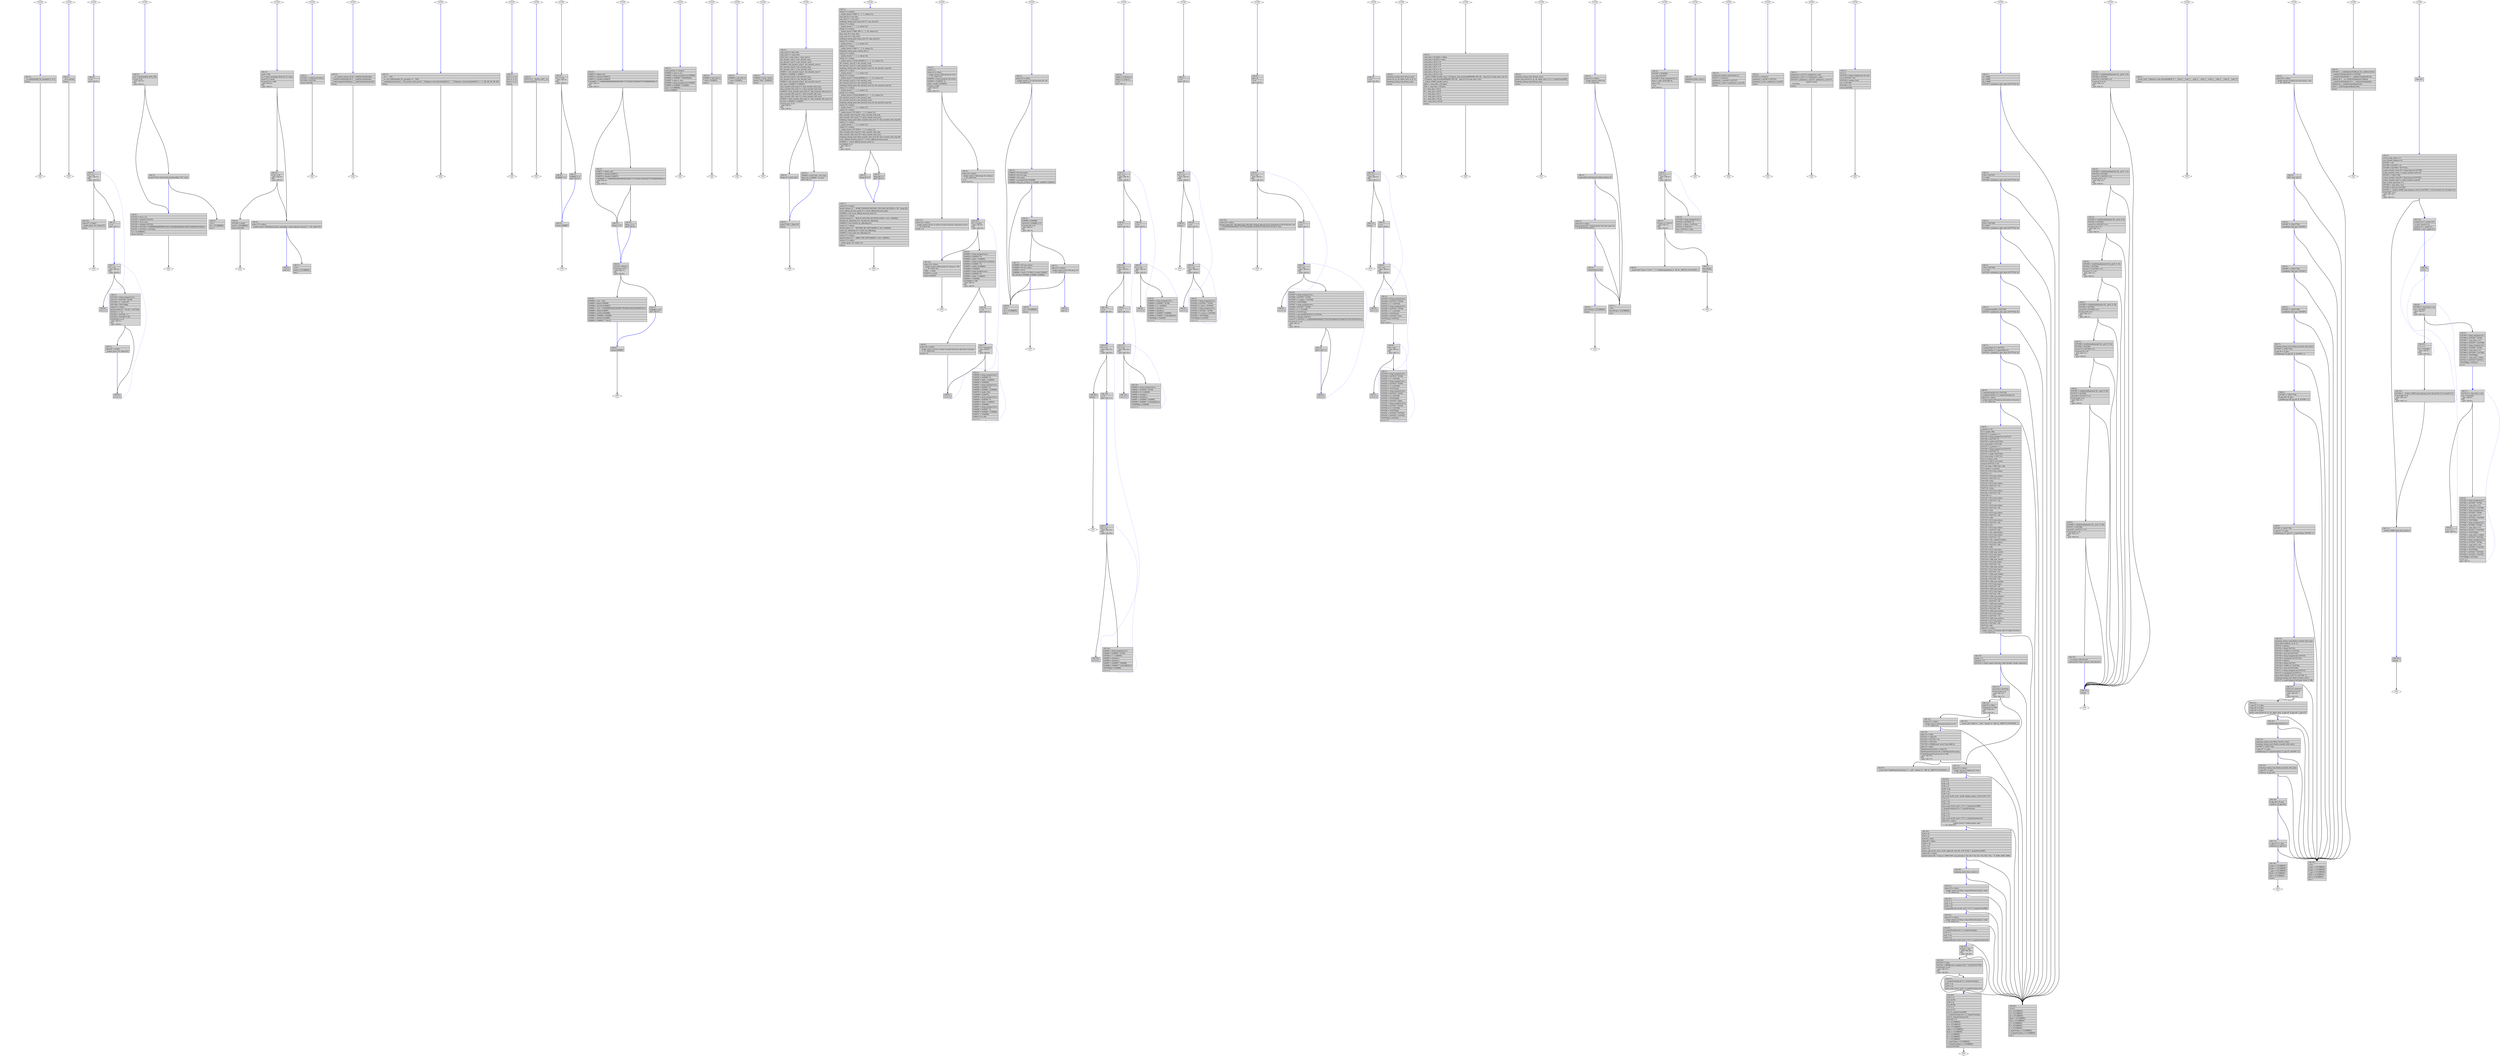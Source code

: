 digraph "tmpxft_000005b1_00000000-14_gemm.ii.015t.ompexp" {
overlap=false;
subgraph "void __nv_save_fatbinhandle_for_managed_rt(void**)" {
	color="black";
	label="void __nv_save_fatbinhandle_for_managed_rt(void**)";
	fn_0_basic_block_1 [shape=Mdiamond,style=filled,fillcolor=white,label="EXIT"];

	fn_0_basic_block_2 [shape=record,style=filled,fillcolor=lightgrey,label="{\<bb\ 2\>:\l\
|__nv_fatbinhandle_for_managed_rt\ =\ in;\l\
|return;\l\
}"];

	fn_0_basic_block_0 [shape=Mdiamond,style=filled,fillcolor=white,label="ENTRY"];

	fn_0_basic_block_0:s -> fn_0_basic_block_2:n [style="solid,bold",color=blue,weight=100,constraint=true];
	fn_0_basic_block_2:s -> fn_0_basic_block_1:n [style="solid,bold",color=black,weight=10,constraint=true];
	fn_0_basic_block_0:s -> fn_0_basic_block_1:n [style="invis",constraint=true];
}
subgraph "void ____nv_dummy_param_ref(void*)" {
	color="black";
	label="void ____nv_dummy_param_ref(void*)";
	fn_3228_basic_block_1 [shape=Mdiamond,style=filled,fillcolor=white,label="EXIT"];

	fn_3228_basic_block_2 [shape=record,style=filled,fillcolor=lightgrey,label="{\<bb\ 2\>:\l\
|__ref\ =\ param;\l\
|return;\l\
}"];

	fn_3228_basic_block_0 [shape=Mdiamond,style=filled,fillcolor=white,label="ENTRY"];

	fn_3228_basic_block_0:s -> fn_3228_basic_block_2:n [style="solid,bold",color=blue,weight=100,constraint=true];
	fn_3228_basic_block_2:s -> fn_3228_basic_block_1:n [style="solid,bold",color=black,weight=10,constraint=true];
	fn_3228_basic_block_0:s -> fn_3228_basic_block_1:n [style="invis",constraint=true];
}
subgraph "void print_array(int, int, double (*)[4096])" {
	color="black";
	label="void print_array(int, int, double (*)[4096])";
	fn_3211_basic_block_1 [shape=Mdiamond,style=filled,fillcolor=white,label="EXIT"];

	fn_3211_basic_block_2 [shape=record,style=filled,fillcolor=lightgrey,label="{\<bb\ 2\>:\l\
|i\ =\ 0;\l\
goto\ \<bb\ 9\>;\l\
}"];

	fn_3211_basic_block_9 [shape=record,style=filled,fillcolor=lightgrey,label="{\<bb\ 9\>:\l\
|if\ (i\ \<\ ni)\l\
\ \ goto\ \<bb\ 3\>;\l\
else\l\
\ \ goto\ \<bb\ 10\>;\l\
}"];

	fn_3211_basic_block_10 [shape=record,style=filled,fillcolor=lightgrey,label="{\<bb\ 10\>:\l\
|stderr.67\ =\ stderr;\l\
|__builtin_fputc\ (10,\ stderr.67);\l\
|return;\l\
}"];

	fn_3211_basic_block_3 [shape=record,style=filled,fillcolor=lightgrey,label="{\<bb\ 3\>:\l\
|j\ =\ 0;\l\
goto\ \<bb\ 7\>;\l\
}"];

	fn_3211_basic_block_7 [shape=record,style=filled,fillcolor=lightgrey,label="{\<bb\ 7\>:\l\
|if\ (j\ \<\ nj)\l\
\ \ goto\ \<bb\ 4\>;\l\
else\l\
\ \ goto\ \<bb\ 8\>;\l\
}"];

	fn_3211_basic_block_8 [shape=record,style=filled,fillcolor=lightgrey,label="{\<bb\ 8\>:\l\
|i\ =\ i\ +\ 1;\l\
}"];

	fn_3211_basic_block_4 [shape=record,style=filled,fillcolor=lightgrey,label="{\<bb\ 4\>:\l\
|D.67196\ =\ (long\ unsigned\ int)\ i;\l\
|D.67197\ =\ D.67196\ *\ 32768;\l\
|D.67198\ =\ C\ +\ D.67197;\l\
|D.67199\ =\ *D.67198[j];\l\
|stderr.67\ =\ stderr;\l\
|fprintf\ (stderr.67,\ \"%0.2lf\ \",\ D.67199);\l\
|D.67201\ =\ i\ *\ ni;\l\
|D.67202\ =\ D.67201\ +\ j;\l\
|D.67203\ =\ D.67202\ %\ 20;\l\
|if\ (D.67203\ ==\ 0)\l\
\ \ goto\ \<bb\ 5\>;\l\
else\l\
\ \ goto\ \<bb\ 6\>;\l\
}"];

	fn_3211_basic_block_5 [shape=record,style=filled,fillcolor=lightgrey,label="{\<bb\ 5\>:\l\
|stderr.67\ =\ stderr;\l\
|__builtin_fputc\ (10,\ stderr.67);\l\
}"];

	fn_3211_basic_block_6 [shape=record,style=filled,fillcolor=lightgrey,label="{\<bb\ 6\>:\l\
|j\ =\ j\ +\ 1;\l\
}"];

	fn_3211_basic_block_0 [shape=Mdiamond,style=filled,fillcolor=white,label="ENTRY"];

	fn_3211_basic_block_0:s -> fn_3211_basic_block_2:n [style="solid,bold",color=blue,weight=100,constraint=true];
	fn_3211_basic_block_2:s -> fn_3211_basic_block_9:n [style="solid,bold",color=blue,weight=100,constraint=true];
	fn_3211_basic_block_3:s -> fn_3211_basic_block_7:n [style="solid,bold",color=blue,weight=100,constraint=true];
	fn_3211_basic_block_4:s -> fn_3211_basic_block_5:n [style="solid,bold",color=black,weight=10,constraint=true];
	fn_3211_basic_block_4:s -> fn_3211_basic_block_6:n [style="solid,bold",color=black,weight=10,constraint=true];
	fn_3211_basic_block_5:s -> fn_3211_basic_block_6:n [style="solid,bold",color=blue,weight=100,constraint=true];
	fn_3211_basic_block_6:s -> fn_3211_basic_block_7:n [style="dotted,bold",color=blue,weight=10,constraint=false];
	fn_3211_basic_block_7:s -> fn_3211_basic_block_4:n [style="solid,bold",color=black,weight=10,constraint=true];
	fn_3211_basic_block_7:s -> fn_3211_basic_block_8:n [style="solid,bold",color=black,weight=10,constraint=true];
	fn_3211_basic_block_8:s -> fn_3211_basic_block_9:n [style="dotted,bold",color=blue,weight=10,constraint=false];
	fn_3211_basic_block_9:s -> fn_3211_basic_block_3:n [style="solid,bold",color=black,weight=10,constraint=true];
	fn_3211_basic_block_9:s -> fn_3211_basic_block_10:n [style="solid,bold",color=black,weight=10,constraint=true];
	fn_3211_basic_block_10:s -> fn_3211_basic_block_1:n [style="solid,bold",color=black,weight=10,constraint=true];
	fn_3211_basic_block_0:s -> fn_3211_basic_block_1:n [style="invis",constraint=true];
}
subgraph "double rtclock()" {
	color="black";
	label="double rtclock()";
	fn_3219_basic_block_1 [shape=Mdiamond,style=filled,fillcolor=white,label="EXIT"];

	fn_3219_basic_block_2 [shape=record,style=filled,fillcolor=lightgrey,label="{\<bb\ 2\>:\l\
|stat\ =\ gettimeofday\ (&Tp,\ 0B);\l\
|if\ (stat\ !=\ 0)\l\
\ \ goto\ \<bb\ 3\>;\l\
else\l\
\ \ goto\ \<bb\ 4\>;\l\
}"];

	fn_3219_basic_block_3 [shape=record,style=filled,fillcolor=lightgrey,label="{\<bb\ 3\>:\l\
|printf\ (\"Error\ return\ from\ gettimeofday:\ %d\",\ stat);\l\
}"];

	fn_3219_basic_block_4 [shape=record,style=filled,fillcolor=lightgrey,label="{\<bb\ 4\>:\l\
|D.67222\ =\ Tp.tv_sec;\l\
|D.67223\ =\ (double)\ D.67222;\l\
|D.67224\ =\ Tp.tv_usec;\l\
|D.67225\ =\ (double)\ D.67224;\l\
|D.67226\ =\ D.67225\ *\ 9.99999999999999954748111825886258685613938723690807819366e-7;\l\
|D.67221\ =\ D.67223\ +\ D.67226;\l\
|Tp\ =\ \{CLOBBER\};\l\
|return\ D.67221;\l\
}"];

	fn_3219_basic_block_5 [shape=record,style=filled,fillcolor=lightgrey,label="{\<bb\ 5\>:\l\
|\<L5\>:\l\
|Tp\ =\ \{CLOBBER\};\l\
|resx\ 1\l\
}"];

	fn_3219_basic_block_0 [shape=Mdiamond,style=filled,fillcolor=white,label="ENTRY"];

	fn_3219_basic_block_0:s -> fn_3219_basic_block_2:n [style="solid,bold",color=blue,weight=100,constraint=true];
	fn_3219_basic_block_2:s -> fn_3219_basic_block_3:n [style="solid,bold",color=black,weight=10,constraint=true];
	fn_3219_basic_block_2:s -> fn_3219_basic_block_4:n [style="solid,bold",color=black,weight=10,constraint=true];
	fn_3219_basic_block_3:s -> fn_3219_basic_block_5:n [style="solid,bold",color=black,weight=10,constraint=true];
	fn_3219_basic_block_3:s -> fn_3219_basic_block_4:n [style="solid,bold",color=blue,weight=100,constraint=true];
	fn_3219_basic_block_4:s -> fn_3219_basic_block_1:n [style="solid,bold",color=black,weight=10,constraint=true];
	fn_3219_basic_block_0:s -> fn_3219_basic_block_1:n [style="invis",constraint=true];
}
subgraph "void* xmalloc(size_t)" {
	color="black";
	label="void* xmalloc(size_t)";
	fn_3225_basic_block_1 [shape=Mdiamond,style=filled,fillcolor=white,label="EXIT"];

	fn_3225_basic_block_2 [shape=record,style=filled,fillcolor=lightgrey,label="{\<bb\ 2\>:\l\
|newA\ =\ 0B;\l\
|ret\ =\ posix_memalign\ (&newA,\ 32,\ num);\l\
|newA.72\ =\ newA;\l\
|if\ (newA.72\ ==\ 0B)\l\
\ \ goto\ \<bb\ 4\>;\l\
else\l\
\ \ goto\ \<bb\ 3\>;\l\
}"];

	fn_3225_basic_block_3 [shape=record,style=filled,fillcolor=lightgrey,label="{\<bb\ 3\>:\l\
|if\ (ret\ !=\ 0)\l\
\ \ goto\ \<bb\ 4\>;\l\
else\l\
\ \ goto\ \<bb\ 6\>;\l\
}"];

	fn_3225_basic_block_6 [shape=record,style=filled,fillcolor=lightgrey,label="{\<bb\ 6\>:\l\
|D.67244\ =\ newA;\l\
|newA\ =\ \{CLOBBER\};\l\
|return\ D.67244;\l\
}"];

	fn_3225_basic_block_4 [shape=record,style=filled,fillcolor=lightgrey,label="{\<bb\ 4\>:\l\
|stderr.73\ =\ stderr;\l\
|__builtin_fwrite\ (\"[PolyBench]\ posix_memalign:\ cannot\ allocate\ memory\",\ 1,\ 50,\ stderr.73);\l\
}"];

	fn_3225_basic_block_5 [shape=record,style=filled,fillcolor=lightgrey,label="{\<bb\ 5\>:\l\
|exit\ (1);\l\
}"];

	fn_3225_basic_block_7 [shape=record,style=filled,fillcolor=lightgrey,label="{\<bb\ 7\>:\l\
|\<L5\>:\l\
|newA\ =\ \{CLOBBER\};\l\
|resx\ 1\l\
}"];

	fn_3225_basic_block_0 [shape=Mdiamond,style=filled,fillcolor=white,label="ENTRY"];

	fn_3225_basic_block_0:s -> fn_3225_basic_block_2:n [style="solid,bold",color=blue,weight=100,constraint=true];
	fn_3225_basic_block_2:s -> fn_3225_basic_block_4:n [style="solid,bold",color=black,weight=10,constraint=true];
	fn_3225_basic_block_2:s -> fn_3225_basic_block_3:n [style="solid,bold",color=black,weight=10,constraint=true];
	fn_3225_basic_block_3:s -> fn_3225_basic_block_4:n [style="solid,bold",color=black,weight=10,constraint=true];
	fn_3225_basic_block_3:s -> fn_3225_basic_block_6:n [style="solid,bold",color=black,weight=10,constraint=true];
	fn_3225_basic_block_4:s -> fn_3225_basic_block_7:n [style="solid,bold",color=black,weight=10,constraint=true];
	fn_3225_basic_block_4:s -> fn_3225_basic_block_5:n [style="solid,bold",color=blue,weight=100,constraint=true];
	fn_3225_basic_block_6:s -> fn_3225_basic_block_1:n [style="solid,bold",color=black,weight=10,constraint=true];
	fn_3225_basic_block_0:s -> fn_3225_basic_block_1:n [style="invis",constraint=true];
}
subgraph "cudaError_t cudaLaunch(T*) [with T = char; cudaError_t = cudaError]" {
	color="black";
	label="cudaError_t cudaLaunch(T*) [with T = char; cudaError_t = cudaError]";
	fn_3255_basic_block_1 [shape=Mdiamond,style=filled,fillcolor=white,label="EXIT"];

	fn_3255_basic_block_2 [shape=record,style=filled,fillcolor=lightgrey,label="{\<bb\ 2\>:\l\
|D.67291\ =\ cudaLaunch\ (func);\l\
|D.67289\ =\ D.67291;\l\
|return\ D.67289;\l\
}"];

	fn_3255_basic_block_0 [shape=Mdiamond,style=filled,fillcolor=white,label="ENTRY"];

	fn_3255_basic_block_0:s -> fn_3255_basic_block_2:n [style="solid,bold",color=blue,weight=100,constraint=true];
	fn_3255_basic_block_2:s -> fn_3255_basic_block_1:n [style="solid,bold",color=black,weight=10,constraint=true];
	fn_3255_basic_block_0:s -> fn_3255_basic_block_1:n [style="invis",constraint=true];
}
subgraph "void __cudaUnregisterBinaryUtil()" {
	color="black";
	label="void __cudaUnregisterBinaryUtil()";
	fn_3229_basic_block_1 [shape=Mdiamond,style=filled,fillcolor=white,label="EXIT"];

	fn_3229_basic_block_2 [shape=record,style=filled,fillcolor=lightgrey,label="{\<bb\ 2\>:\l\
|____nv_dummy_param_ref\ (&__cudaFatCubinHandle);\l\
|__cudaFatCubinHandle.84\ =\ __cudaFatCubinHandle;\l\
|__cudaUnregisterFatBinary\ (__cudaFatCubinHandle.84);\l\
|return;\l\
}"];

	fn_3229_basic_block_0 [shape=Mdiamond,style=filled,fillcolor=white,label="ENTRY"];

	fn_3229_basic_block_0:s -> fn_3229_basic_block_2:n [style="solid,bold",color=blue,weight=100,constraint=true];
	fn_3229_basic_block_2:s -> fn_3229_basic_block_1:n [style="solid,bold",color=black,weight=10,constraint=true];
	fn_3229_basic_block_0:s -> fn_3229_basic_block_1:n [style="invis",constraint=true];
}
subgraph "void __nv_cudaEntityRegisterCallback(void**)" {
	color="black";
	label="void __nv_cudaEntityRegisterCallback(void**)";
	fn_3253_basic_block_1 [shape=Mdiamond,style=filled,fillcolor=white,label="EXIT"];

	fn_3253_basic_block_2 [shape=record,style=filled,fillcolor=lightgrey,label="{\<bb\ 2\>:\l\
|__ref\ =\ __T26;\l\
|__nv_save_fatbinhandle_for_managed_rt\ (__T26);\l\
|__cudaRegisterFunction\ (__T26,\ gemm_cuda_kernel,\ \"_Z16gemm_cuda_kerneliiiddPdS_S_\",\ \"_Z16gemm_cuda_kerneliiiddPdS_S_\",\ -1,\ 0B,\ 0B,\ 0B,\ 0B,\ 0B);\l\
|return;\l\
}"];

	fn_3253_basic_block_0 [shape=Mdiamond,style=filled,fillcolor=white,label="ENTRY"];

	fn_3253_basic_block_0:s -> fn_3253_basic_block_2:n [style="solid,bold",color=blue,weight=100,constraint=true];
	fn_3253_basic_block_2:s -> fn_3253_basic_block_1:n [style="solid,bold",color=black,weight=10,constraint=true];
	fn_3253_basic_block_0:s -> fn_3253_basic_block_1:n [style="invis",constraint=true];
}
subgraph "dim3::dim3(unsigned int, unsigned int, unsigned int)" {
	color="black";
	label="dim3::dim3(unsigned int, unsigned int, unsigned int)";
	fn_3_basic_block_1 [shape=Mdiamond,style=filled,fillcolor=white,label="EXIT"];

	fn_3_basic_block_2 [shape=record,style=filled,fillcolor=lightgrey,label="{\<bb\ 2\>:\l\
|this-\>x\ =\ vx;\l\
|this-\>y\ =\ vy;\l\
|this-\>z\ =\ vz;\l\
|return;\l\
}"];

	fn_3_basic_block_0 [shape=Mdiamond,style=filled,fillcolor=white,label="ENTRY"];

	fn_3_basic_block_0:s -> fn_3_basic_block_2:n [style="solid,bold",color=blue,weight=100,constraint=true];
	fn_3_basic_block_2:s -> fn_3_basic_block_1:n [style="solid,bold",color=black,weight=10,constraint=true];
	fn_3_basic_block_0:s -> fn_3_basic_block_1:n [style="invis",constraint=true];
}
subgraph "float std::ceil(float)" {
	color="black";
	label="float std::ceil(float)";
	fn_139_basic_block_1 [shape=Mdiamond,style=filled,fillcolor=white,label="EXIT"];

	fn_139_basic_block_2 [shape=record,style=filled,fillcolor=lightgrey,label="{\<bb\ 2\>:\l\
|D.67119\ =\ __builtin_ceilf\ (__x);\l\
|return\ D.67119;\l\
}"];

	fn_139_basic_block_0 [shape=Mdiamond,style=filled,fillcolor=white,label="ENTRY"];

	fn_139_basic_block_0:s -> fn_139_basic_block_2:n [style="solid,bold",color=blue,weight=100,constraint=true];
	fn_139_basic_block_2:s -> fn_139_basic_block_1:n [style="solid,bold",color=black,weight=10,constraint=true];
	fn_139_basic_block_0:s -> fn_139_basic_block_1:n [style="invis",constraint=true];
}
subgraph "float absVal(float)" {
	color="black";
	label="float absVal(float)";
	fn_3194_basic_block_1 [shape=Mdiamond,style=filled,fillcolor=white,label="EXIT"];

	fn_3194_basic_block_2 [shape=record,style=filled,fillcolor=lightgrey,label="{\<bb\ 2\>:\l\
|if\ (a\ \<\ 0.0)\l\
\ \ goto\ \<bb\ 3\>;\l\
else\l\
\ \ goto\ \<bb\ 4\>;\l\
}"];

	fn_3194_basic_block_4 [shape=record,style=filled,fillcolor=lightgrey,label="{\<bb\ 4\>:\l\
|D.66867\ =\ a;\l\
}"];

	fn_3194_basic_block_3 [shape=record,style=filled,fillcolor=lightgrey,label="{\<bb\ 3\>:\l\
|D.66867\ =\ -a;\l\
goto\ \<bb\ 5\>;\l\
}"];

	fn_3194_basic_block_5 [shape=record,style=filled,fillcolor=lightgrey,label="{\<bb\ 5\>:\l\
|return\ D.66867;\l\
}"];

	fn_3194_basic_block_0 [shape=Mdiamond,style=filled,fillcolor=white,label="ENTRY"];

	fn_3194_basic_block_0:s -> fn_3194_basic_block_2:n [style="solid,bold",color=blue,weight=100,constraint=true];
	fn_3194_basic_block_2:s -> fn_3194_basic_block_3:n [style="solid,bold",color=black,weight=10,constraint=true];
	fn_3194_basic_block_2:s -> fn_3194_basic_block_4:n [style="solid,bold",color=black,weight=10,constraint=true];
	fn_3194_basic_block_3:s -> fn_3194_basic_block_5:n [style="solid,bold",color=blue,weight=100,constraint=true];
	fn_3194_basic_block_4:s -> fn_3194_basic_block_5:n [style="solid,bold",color=blue,weight=100,constraint=true];
	fn_3194_basic_block_5:s -> fn_3194_basic_block_1:n [style="solid,bold",color=black,weight=10,constraint=true];
	fn_3194_basic_block_0:s -> fn_3194_basic_block_1:n [style="invis",constraint=true];
}
subgraph "float percentDiff(double, double)" {
	color="black";
	label="float percentDiff(double, double)";
	fn_3195_basic_block_1 [shape=Mdiamond,style=filled,fillcolor=white,label="EXIT"];

	fn_3195_basic_block_2 [shape=record,style=filled,fillcolor=lightgrey,label="{\<bb\ 2\>:\l\
|D.66873\ =\ (float)\ val1;\l\
|D.66874\ =\ absVal\ (D.66873);\l\
|D.66875\ =\ (double)\ D.66874;\l\
|if\ (D.66875\ \<\ 1.00000000000000002081668171172168513294309377670288085938e-2)\l\
\ \ goto\ \<bb\ 3\>;\l\
else\l\
\ \ goto\ \<bb\ 5\>;\l\
}"];

	fn_3195_basic_block_3 [shape=record,style=filled,fillcolor=lightgrey,label="{\<bb\ 3\>:\l\
|D.66877\ =\ (float)\ val2;\l\
|D.66878\ =\ absVal\ (D.66877);\l\
|D.66879\ =\ (double)\ D.66878;\l\
|if\ (D.66879\ \<\ 1.00000000000000002081668171172168513294309377670288085938e-2)\l\
\ \ goto\ \<bb\ 4\>;\l\
else\l\
\ \ goto\ \<bb\ 5\>;\l\
}"];

	fn_3195_basic_block_5 [shape=record,style=filled,fillcolor=lightgrey,label="{\<bb\ 5\>:\l\
|iftmp.1\ =\ 0;\l\
}"];

	fn_3195_basic_block_4 [shape=record,style=filled,fillcolor=lightgrey,label="{\<bb\ 4\>:\l\
|iftmp.1\ =\ 1;\l\
goto\ \<bb\ 6\>;\l\
}"];

	fn_3195_basic_block_6 [shape=record,style=filled,fillcolor=lightgrey,label="{\<bb\ 6\>:\l\
|retval.0\ =\ iftmp.1;\l\
|if\ (retval.0\ !=\ 0)\l\
\ \ goto\ \<bb\ 7\>;\l\
else\l\
\ \ goto\ \<bb\ 8\>;\l\
}"];

	fn_3195_basic_block_8 [shape=record,style=filled,fillcolor=lightgrey,label="{\<bb\ 8\>:\l\
|D.66884\ =\ val1\ -\ val2;\l\
|D.66885\ =\ (float)\ D.66884;\l\
|D.66886\ =\ absVal\ (D.66885);\l\
|D.66887\ =\ val1\ +\ 9.99999993922529029077850282192230224609375e-9;\l\
|D.66888\ =\ (float)\ D.66887;\l\
|D.66889\ =\ absVal\ (D.66888);\l\
|D.66890\ =\ D.66886\ /\ D.66889;\l\
|D.66891\ =\ absVal\ (D.66890);\l\
|D.66883\ =\ D.66891\ *\ 1.0e+2;\l\
}"];

	fn_3195_basic_block_7 [shape=record,style=filled,fillcolor=lightgrey,label="{\<bb\ 7\>:\l\
|D.66883\ =\ 0.0;\l\
goto\ \<bb\ 9\>;\l\
}"];

	fn_3195_basic_block_9 [shape=record,style=filled,fillcolor=lightgrey,label="{\<bb\ 9\>:\l\
|return\ D.66883;\l\
}"];

	fn_3195_basic_block_0 [shape=Mdiamond,style=filled,fillcolor=white,label="ENTRY"];

	fn_3195_basic_block_0:s -> fn_3195_basic_block_2:n [style="solid,bold",color=blue,weight=100,constraint=true];
	fn_3195_basic_block_2:s -> fn_3195_basic_block_3:n [style="solid,bold",color=black,weight=10,constraint=true];
	fn_3195_basic_block_2:s -> fn_3195_basic_block_5:n [style="solid,bold",color=black,weight=10,constraint=true];
	fn_3195_basic_block_3:s -> fn_3195_basic_block_4:n [style="solid,bold",color=black,weight=10,constraint=true];
	fn_3195_basic_block_3:s -> fn_3195_basic_block_5:n [style="solid,bold",color=black,weight=10,constraint=true];
	fn_3195_basic_block_4:s -> fn_3195_basic_block_6:n [style="solid,bold",color=blue,weight=100,constraint=true];
	fn_3195_basic_block_5:s -> fn_3195_basic_block_6:n [style="solid,bold",color=blue,weight=100,constraint=true];
	fn_3195_basic_block_6:s -> fn_3195_basic_block_7:n [style="solid,bold",color=black,weight=10,constraint=true];
	fn_3195_basic_block_6:s -> fn_3195_basic_block_8:n [style="solid,bold",color=black,weight=10,constraint=true];
	fn_3195_basic_block_7:s -> fn_3195_basic_block_9:n [style="solid,bold",color=blue,weight=100,constraint=true];
	fn_3195_basic_block_8:s -> fn_3195_basic_block_9:n [style="solid,bold",color=blue,weight=100,constraint=true];
	fn_3195_basic_block_9:s -> fn_3195_basic_block_1:n [style="solid,bold",color=black,weight=10,constraint=true];
	fn_3195_basic_block_0:s -> fn_3195_basic_block_1:n [style="invis",constraint=true];
}
subgraph "uint64_t get_time()" {
	color="black";
	label="uint64_t get_time()";
	fn_3200_basic_block_1 [shape=Mdiamond,style=filled,fillcolor=white,label="EXIT"];

	fn_3200_basic_block_2 [shape=record,style=filled,fillcolor=lightgrey,label="{\<bb\ 2\>:\l\
|clock_gettime\ (1,\ &spec);\l\
|D.66894\ =\ spec.tv_sec;\l\
|D.66895\ =\ (long\ unsigned\ int)\ D.66894;\l\
|D.66896\ =\ D.66895\ *\ 1000000000;\l\
|D.66897\ =\ spec.tv_nsec;\l\
|D.66898\ =\ (long\ unsigned\ int)\ D.66897;\l\
|D.66893\ =\ D.66896\ +\ D.66898;\l\
|spec\ =\ \{CLOBBER\};\l\
|return\ D.66893;\l\
}"];

	fn_3200_basic_block_0 [shape=Mdiamond,style=filled,fillcolor=white,label="ENTRY"];

	fn_3200_basic_block_0:s -> fn_3200_basic_block_2:n [style="solid,bold",color=blue,weight=100,constraint=true];
	fn_3200_basic_block_2:s -> fn_3200_basic_block_1:n [style="solid,bold",color=black,weight=10,constraint=true];
	fn_3200_basic_block_0:s -> fn_3200_basic_block_1:n [style="invis",constraint=true];
}
subgraph "void hookomp_timing_start(uint64_t*)" {
	color="black";
	label="void hookomp_timing_start(uint64_t*)";
	fn_3201_basic_block_1 [shape=Mdiamond,style=filled,fillcolor=white,label="EXIT"];

	fn_3201_basic_block_2 [shape=record,style=filled,fillcolor=lightgrey,label="{\<bb\ 2\>:\l\
|D.66901\ =\ get_time\ ();\l\
|*_start\ =\ D.66901;\l\
|return;\l\
}"];

	fn_3201_basic_block_0 [shape=Mdiamond,style=filled,fillcolor=white,label="ENTRY"];

	fn_3201_basic_block_0:s -> fn_3201_basic_block_2:n [style="solid,bold",color=blue,weight=100,constraint=true];
	fn_3201_basic_block_2:s -> fn_3201_basic_block_1:n [style="solid,bold",color=black,weight=10,constraint=true];
	fn_3201_basic_block_0:s -> fn_3201_basic_block_1:n [style="invis",constraint=true];
}
subgraph "void hookomp_timing_stop(uint64_t*)" {
	color="black";
	label="void hookomp_timing_stop(uint64_t*)";
	fn_3202_basic_block_1 [shape=Mdiamond,style=filled,fillcolor=white,label="EXIT"];

	fn_3202_basic_block_2 [shape=record,style=filled,fillcolor=lightgrey,label="{\<bb\ 2\>:\l\
|D.66902\ =\ get_time\ ();\l\
|*_stop\ =\ D.66902;\l\
|return;\l\
}"];

	fn_3202_basic_block_0 [shape=Mdiamond,style=filled,fillcolor=white,label="ENTRY"];

	fn_3202_basic_block_0:s -> fn_3202_basic_block_2:n [style="solid,bold",color=blue,weight=100,constraint=true];
	fn_3202_basic_block_2:s -> fn_3202_basic_block_1:n [style="solid,bold",color=black,weight=10,constraint=true];
	fn_3202_basic_block_0:s -> fn_3202_basic_block_1:n [style="invis",constraint=true];
}
subgraph "void hookomp_timing_print(uint64_t, uint64_t)" {
	color="black";
	label="void hookomp_timing_print(uint64_t, uint64_t)";
	fn_3203_basic_block_1 [shape=Mdiamond,style=filled,fillcolor=white,label="EXIT"];

	fn_3203_basic_block_2 [shape=record,style=filled,fillcolor=lightgrey,label="{\<bb\ 2\>:\l\
|D.66903\ =\ tstop\ -\ tstart;\l\
|printf\ (\"%llu\",\ D.66903);\l\
|return;\l\
}"];

	fn_3203_basic_block_0 [shape=Mdiamond,style=filled,fillcolor=white,label="ENTRY"];

	fn_3203_basic_block_0:s -> fn_3203_basic_block_2:n [style="solid,bold",color=blue,weight=100,constraint=true];
	fn_3203_basic_block_2:s -> fn_3203_basic_block_1:n [style="solid,bold",color=black,weight=10,constraint=true];
	fn_3203_basic_block_0:s -> fn_3203_basic_block_1:n [style="invis",constraint=true];
}
subgraph "void hookomp_timing_print_without_dev()" {
	color="black";
	label="void hookomp_timing_print_without_dev()";
	fn_3204_basic_block_1 [shape=Mdiamond,style=filled,fillcolor=white,label="EXIT"];

	fn_3204_basic_block_2 [shape=record,style=filled,fillcolor=lightgrey,label="{\<bb\ 2\>:\l\
|omp_stop.2\ =\ omp_stop;\l\
|omp_start.3\ =\ omp_start;\l\
|total_time\ =\ omp_stop.2\ -\ omp_start.3;\l\
|dev_kernel1_stop.4\ =\ dev_kernel1_stop;\l\
|dev_kernel1_start.5\ =\ dev_kernel1_start;\l\
|D.66908\ =\ dev_kernel1_stop.4\ -\ dev_kernel1_start.5;\l\
|dev_kernel2_stop.6\ =\ dev_kernel2_stop;\l\
|dev_kernel2_start.7\ =\ dev_kernel2_start;\l\
|D.66911\ =\ dev_kernel2_stop.6\ -\ dev_kernel2_start.7;\l\
|D.66912\ =\ D.66908\ +\ D.66911;\l\
|dev_kernel3_stop.8\ =\ dev_kernel3_stop;\l\
|dev_kernel3_start.9\ =\ dev_kernel3_start;\l\
|D.66915\ =\ dev_kernel3_stop.8\ -\ dev_kernel3_start.9;\l\
|dev_time\ =\ D.66912\ +\ D.66915;\l\
|data_transfer_h2d_stop.10\ =\ data_transfer_h2d_stop;\l\
|data_transfer_h2d_start.11\ =\ data_transfer_h2d_start;\l\
|D.66918\ =\ data_transfer_h2d_stop.10\ -\ data_transfer_h2d_start.11;\l\
|data_transfer_d2h_stop.12\ =\ data_transfer_d2h_stop;\l\
|data_transfer_d2h_start.13\ =\ data_transfer_d2h_start;\l\
|D.66921\ =\ data_transfer_d2h_stop.12\ -\ data_transfer_d2h_start.13;\l\
|dt_time\ =\ D.66918\ +\ D.66921;\l\
|if\ (total_time\ !=\ 0)\l\
\ \ goto\ \<bb\ 3\>;\l\
else\l\
\ \ goto\ \<bb\ 4\>;\l\
}"];

	fn_3204_basic_block_4 [shape=record,style=filled,fillcolor=lightgrey,label="{\<bb\ 4\>:\l\
|iftmp.14\ =\ total_time;\l\
}"];

	fn_3204_basic_block_3 [shape=record,style=filled,fillcolor=lightgrey,label="{\<bb\ 3\>:\l\
|D.66925\ =\ total_time\ -\ dev_time;\l\
|iftmp.14\ =\ D.66925\ -\ dt_time;\l\
goto\ \<bb\ 5\>;\l\
}"];

	fn_3204_basic_block_5 [shape=record,style=filled,fillcolor=lightgrey,label="{\<bb\ 5\>:\l\
|printf\ (\"%llu\",\ iftmp.14);\l\
|return;\l\
}"];

	fn_3204_basic_block_0 [shape=Mdiamond,style=filled,fillcolor=white,label="ENTRY"];

	fn_3204_basic_block_0:s -> fn_3204_basic_block_2:n [style="solid,bold",color=blue,weight=100,constraint=true];
	fn_3204_basic_block_2:s -> fn_3204_basic_block_3:n [style="solid,bold",color=black,weight=10,constraint=true];
	fn_3204_basic_block_2:s -> fn_3204_basic_block_4:n [style="solid,bold",color=black,weight=10,constraint=true];
	fn_3204_basic_block_3:s -> fn_3204_basic_block_5:n [style="solid,bold",color=blue,weight=100,constraint=true];
	fn_3204_basic_block_4:s -> fn_3204_basic_block_5:n [style="solid,bold",color=blue,weight=100,constraint=true];
	fn_3204_basic_block_5:s -> fn_3204_basic_block_1:n [style="solid,bold",color=black,weight=10,constraint=true];
	fn_3204_basic_block_0:s -> fn_3204_basic_block_1:n [style="invis",constraint=true];
}
subgraph "void hookomp_print_time_results()" {
	color="black";
	label="void hookomp_print_time_results()";
	fn_3205_basic_block_1 [shape=Mdiamond,style=filled,fillcolor=white,label="EXIT"];

	fn_3205_basic_block_2 [shape=record,style=filled,fillcolor=lightgrey,label="{\<bb\ 2\>:\l\
|stdout.15\ =\ stdout;\l\
|__builtin_fwrite\ (\"ORIG\ =\ \",\ 1,\ 7,\ stdout.15);\l\
|seq_stop.16\ =\ seq_stop;\l\
|seq_start.17\ =\ seq_start;\l\
|hookomp_timing_print\ (seq_start.17,\ seq_stop.16);\l\
|stdout.15\ =\ stdout;\l\
|__builtin_fwrite\ (\",\ \",\ 1,\ 2,\ stdout.15);\l\
|stdout.15\ =\ stdout;\l\
|__builtin_fwrite\ (\"OMP_OFF\ =\ \",\ 1,\ 10,\ stdout.15);\l\
|omp_stop.18\ =\ omp_stop;\l\
|omp_start.19\ =\ omp_start;\l\
|hookomp_timing_print\ (omp_start.19,\ omp_stop.18);\l\
|stdout.15\ =\ stdout;\l\
|__builtin_fwrite\ (\",\ \",\ 1,\ 2,\ stdout.15);\l\
|stdout.15\ =\ stdout;\l\
|__builtin_fwrite\ (\"OMP\ =\ \",\ 1,\ 6,\ stdout.15);\l\
|hookomp_timing_print_without_dev\ ();\l\
|stdout.15\ =\ stdout;\l\
|__builtin_fwrite\ (\",\ \",\ 1,\ 2,\ stdout.15);\l\
|stdout.15\ =\ stdout;\l\
|__builtin_fwrite\ (\"CUDA_KERNEL1\ =\ \",\ 1,\ 15,\ stdout.15);\l\
|dev_kernel1_stop.20\ =\ dev_kernel1_stop;\l\
|dev_kernel1_start.21\ =\ dev_kernel1_start;\l\
|hookomp_timing_print\ (dev_kernel1_start.21,\ dev_kernel1_stop.20);\l\
|stdout.15\ =\ stdout;\l\
|__builtin_fwrite\ (\",\ \",\ 1,\ 2,\ stdout.15);\l\
|stdout.15\ =\ stdout;\l\
|__builtin_fwrite\ (\"CUDA_KERNEL2\ =\ \",\ 1,\ 15,\ stdout.15);\l\
|dev_kernel2_stop.22\ =\ dev_kernel2_stop;\l\
|dev_kernel2_start.23\ =\ dev_kernel2_start;\l\
|hookomp_timing_print\ (dev_kernel2_start.23,\ dev_kernel2_stop.22);\l\
|stdout.15\ =\ stdout;\l\
|__builtin_fwrite\ (\",\ \",\ 1,\ 2,\ stdout.15);\l\
|stdout.15\ =\ stdout;\l\
|__builtin_fwrite\ (\"CUDA_KERNEL3\ =\ \",\ 1,\ 15,\ stdout.15);\l\
|dev_kernel3_stop.24\ =\ dev_kernel3_stop;\l\
|dev_kernel3_start.25\ =\ dev_kernel3_start;\l\
|hookomp_timing_print\ (dev_kernel3_start.25,\ dev_kernel3_stop.24);\l\
|stdout.15\ =\ stdout;\l\
|__builtin_fwrite\ (\",\ \",\ 1,\ 2,\ stdout.15);\l\
|stdout.15\ =\ stdout;\l\
|__builtin_fwrite\ (\"DT_H2D\ =\ \",\ 1,\ 9,\ stdout.15);\l\
|data_transfer_h2d_stop.26\ =\ data_transfer_h2d_stop;\l\
|data_transfer_h2d_start.27\ =\ data_transfer_h2d_start;\l\
|hookomp_timing_print\ (data_transfer_h2d_start.27,\ data_transfer_h2d_stop.26);\l\
|stdout.15\ =\ stdout;\l\
|__builtin_fwrite\ (\",\ \",\ 1,\ 2,\ stdout.15);\l\
|stdout.15\ =\ stdout;\l\
|__builtin_fwrite\ (\"DT_D2H\ =\ \",\ 1,\ 9,\ stdout.15);\l\
|data_transfer_d2h_stop.28\ =\ data_transfer_d2h_stop;\l\
|data_transfer_d2h_start.29\ =\ data_transfer_d2h_start;\l\
|hookomp_timing_print\ (data_transfer_d2h_start.29,\ data_transfer_d2h_stop.28);\l\
|reach_offload_decision_point.31\ =\ reach_offload_decision_point;\l\
|D.66944\ =\ ~reach_offload_decision_point.31;\l\
|if\ (D.66944\ !=\ 0)\l\
\ \ goto\ \<bb\ 3\>;\l\
else\l\
\ \ goto\ \<bb\ 4\>;\l\
}"];

	fn_3205_basic_block_4 [shape=record,style=filled,fillcolor=lightgrey,label="{\<bb\ 4\>:\l\
|iftmp.30\ =\ 0;\l\
}"];

	fn_3205_basic_block_3 [shape=record,style=filled,fillcolor=lightgrey,label="{\<bb\ 3\>:\l\
|iftmp.30\ =\ 1;\l\
goto\ \<bb\ 5\>;\l\
}"];

	fn_3205_basic_block_5 [shape=record,style=filled,fillcolor=lightgrey,label="{\<bb\ 5\>:\l\
|stdout.15\ =\ stdout;\l\
|fprintf\ (stdout.15,\ \",\ WORK_FINISHED_BEFORE_OFFLOAD_DECISION\ =\ %d\",\ iftmp.30);\l\
|reach_offload_decision_point.31\ =\ reach_offload_decision_point;\l\
|D.66948\ =\ (int)\ reach_offload_decision_point.31;\l\
|stdout.15\ =\ stdout;\l\
|fprintf\ (stdout.15,\ \",\ REACH_OFFLOAD_DECISION_POINT\ =\ %d\",\ D.66948);\l\
|decided_by_offloading.32\ =\ decided_by_offloading;\l\
|D.66950\ =\ (int)\ decided_by_offloading.32;\l\
|stdout.15\ =\ stdout;\l\
|fprintf\ (stdout.15,\ \",\ DECIDED_BY_OFFLOADING\ =\ %d\",\ D.66950);\l\
|made_the_offloading.33\ =\ made_the_offloading;\l\
|D.66952\ =\ (int)\ made_the_offloading.33;\l\
|stdout.15\ =\ stdout;\l\
|fprintf\ (stdout.15,\ \",\ MADE_THE_OFFLOADING\ =\ %d\",\ D.66952);\l\
|stdout.15\ =\ stdout;\l\
|__builtin_fputc\ (10,\ stdout.15);\l\
|return;\l\
}"];

	fn_3205_basic_block_0 [shape=Mdiamond,style=filled,fillcolor=white,label="ENTRY"];

	fn_3205_basic_block_0:s -> fn_3205_basic_block_2:n [style="solid,bold",color=blue,weight=100,constraint=true];
	fn_3205_basic_block_2:s -> fn_3205_basic_block_3:n [style="solid,bold",color=black,weight=10,constraint=true];
	fn_3205_basic_block_2:s -> fn_3205_basic_block_4:n [style="solid,bold",color=black,weight=10,constraint=true];
	fn_3205_basic_block_3:s -> fn_3205_basic_block_5:n [style="solid,bold",color=blue,weight=100,constraint=true];
	fn_3205_basic_block_4:s -> fn_3205_basic_block_5:n [style="solid,bold",color=blue,weight=100,constraint=true];
	fn_3205_basic_block_5:s -> fn_3205_basic_block_1:n [style="solid,bold",color=black,weight=10,constraint=true];
	fn_3205_basic_block_0:s -> fn_3205_basic_block_1:n [style="invis",constraint=true];
}
subgraph "bool create_target_functions_table(Func****, int, int)" {
	color="black";
	label="bool create_target_functions_table(Func****, int, int)";
	fn_3206_basic_block_1 [shape=Mdiamond,style=filled,fillcolor=white,label="EXIT"];

	fn_3206_basic_block_2 [shape=record,style=filled,fillcolor=lightgrey,label="{\<bb\ 2\>:\l\
|result\ =\ 1;\l\
|stderr.34\ =\ stderr;\l\
|__builtin_fwrite\ (\"Allocating\ the\ rows.\n\",\ 1,\ 21,\ stderr.34);\l\
|D.66954\ =\ (long\ unsigned\ int)\ nrows;\l\
|D.66955\ =\ D.66954\ *\ 8;\l\
|table\ =\ malloc\ (D.66955);\l\
|if\ (table\ !=\ 0B)\l\
\ \ goto\ \<bb\ 3\>;\l\
else\l\
\ \ goto\ \<bb\ 11\>;\l\
}"];

	fn_3206_basic_block_11 [shape=record,style=filled,fillcolor=lightgrey,label="{\<bb\ 11\>:\l\
|stderr.34\ =\ stderr;\l\
|__builtin_fwrite\ (\"Error\ in\ table\ of\ target\ functions\ allocation\ (rows).\n\",\ 1,\ 54,\ stderr.34);\l\
|result\ =\ 0;\l\
}"];

	fn_3206_basic_block_3 [shape=record,style=filled,fillcolor=lightgrey,label="{\<bb\ 3\>:\l\
|stderr.34\ =\ stderr;\l\
|__builtin_fwrite\ (\"Allocating\ the\ columns.\n\",\ 1,\ 24,\ stderr.34);\l\
|i\ =\ 0;\l\
goto\ \<bb\ 10\>;\l\
}"];

	fn_3206_basic_block_10 [shape=record,style=filled,fillcolor=lightgrey,label="{\<bb\ 10\>:\l\
|if\ (i\ \<\ nrows)\l\
\ \ goto\ \<bb\ 4\>;\l\
else\l\
\ \ goto\ \<bb\ 12\>;\l\
}"];

	fn_3206_basic_block_12 [shape=record,style=filled,fillcolor=lightgrey,label="{\<bb\ 12\>:\l\
|stderr.34\ =\ stderr;\l\
|__builtin_fwrite\ (\"Allocating\ the\ columns\ is\ OK.\n\",\ 1,\ 30,\ stderr.34);\l\
|*table_\ =\ table;\l\
|D.66974\ =\ result;\l\
|return\ D.66974;\l\
}"];

	fn_3206_basic_block_4 [shape=record,style=filled,fillcolor=lightgrey,label="{\<bb\ 4\>:\l\
|D.66958\ =\ (long\ unsigned\ int)\ i;\l\
|D.66959\ =\ D.66958\ *\ 8;\l\
|D.66960\ =\ table\ +\ D.66959;\l\
|D.66961\ =\ (long\ unsigned\ int)\ ncolumns;\l\
|D.66962\ =\ D.66961\ *\ 8;\l\
|D.66963\ =\ malloc\ (D.66962);\l\
|*D.66960\ =\ D.66963;\l\
|D.66958\ =\ (long\ unsigned\ int)\ i;\l\
|D.66959\ =\ D.66958\ *\ 8;\l\
|D.66960\ =\ table\ +\ D.66959;\l\
|D.66964\ =\ *D.66960;\l\
|if\ (D.66964\ !=\ 0B)\l\
\ \ goto\ \<bb\ 5\>;\l\
else\l\
\ \ goto\ \<bb\ 8\>;\l\
}"];

	fn_3206_basic_block_8 [shape=record,style=filled,fillcolor=lightgrey,label="{\<bb\ 8\>:\l\
|stderr.34\ =\ stderr;\l\
|__builtin_fwrite\ (\"Error\ in\ table\ of\ target\ functions\ allocation\ (columns).\n\",\ 1,\ 57,\ stderr.34);\l\
|result\ =\ 0;\l\
}"];

	fn_3206_basic_block_5 [shape=record,style=filled,fillcolor=lightgrey,label="{\<bb\ 5\>:\l\
|j\ =\ 0;\l\
goto\ \<bb\ 7\>;\l\
}"];

	fn_3206_basic_block_7 [shape=record,style=filled,fillcolor=lightgrey,label="{\<bb\ 7\>:\l\
|if\ (j\ \<\ ncolumns)\l\
\ \ goto\ \<bb\ 6\>;\l\
else\l\
\ \ goto\ \<bb\ 9\>;\l\
}"];

	fn_3206_basic_block_9 [shape=record,style=filled,fillcolor=lightgrey,label="{\<bb\ 9\>:\l\
|i\ =\ i\ +\ 1;\l\
}"];

	fn_3206_basic_block_6 [shape=record,style=filled,fillcolor=lightgrey,label="{\<bb\ 6\>:\l\
|D.66958\ =\ (long\ unsigned\ int)\ i;\l\
|D.66959\ =\ D.66958\ *\ 8;\l\
|D.66960\ =\ table\ +\ D.66959;\l\
|D.66964\ =\ *D.66960;\l\
|D.66967\ =\ (long\ unsigned\ int)\ j;\l\
|D.66968\ =\ D.66967\ *\ 8;\l\
|D.66969\ =\ D.66964\ +\ D.66968;\l\
|D.66970\ =\ malloc\ (48);\l\
|*D.66969\ =\ D.66970;\l\
|D.66958\ =\ (long\ unsigned\ int)\ i;\l\
|D.66959\ =\ D.66958\ *\ 8;\l\
|D.66960\ =\ table\ +\ D.66959;\l\
|D.66964\ =\ *D.66960;\l\
|D.66967\ =\ (long\ unsigned\ int)\ j;\l\
|D.66968\ =\ D.66967\ *\ 8;\l\
|D.66969\ =\ D.66964\ +\ D.66968;\l\
|D.66971\ =\ *D.66969;\l\
|D.66971-\>f\ =\ 0B;\l\
|j\ =\ j\ +\ 1;\l\
}"];

	fn_3206_basic_block_0 [shape=Mdiamond,style=filled,fillcolor=white,label="ENTRY"];

	fn_3206_basic_block_0:s -> fn_3206_basic_block_2:n [style="solid,bold",color=blue,weight=100,constraint=true];
	fn_3206_basic_block_2:s -> fn_3206_basic_block_3:n [style="solid,bold",color=black,weight=10,constraint=true];
	fn_3206_basic_block_2:s -> fn_3206_basic_block_11:n [style="solid,bold",color=black,weight=10,constraint=true];
	fn_3206_basic_block_3:s -> fn_3206_basic_block_10:n [style="solid,bold",color=blue,weight=100,constraint=true];
	fn_3206_basic_block_4:s -> fn_3206_basic_block_5:n [style="solid,bold",color=black,weight=10,constraint=true];
	fn_3206_basic_block_4:s -> fn_3206_basic_block_8:n [style="solid,bold",color=black,weight=10,constraint=true];
	fn_3206_basic_block_5:s -> fn_3206_basic_block_7:n [style="solid,bold",color=blue,weight=100,constraint=true];
	fn_3206_basic_block_6:s -> fn_3206_basic_block_7:n [style="dotted,bold",color=blue,weight=10,constraint=false];
	fn_3206_basic_block_7:s -> fn_3206_basic_block_6:n [style="solid,bold",color=black,weight=10,constraint=true];
	fn_3206_basic_block_7:s -> fn_3206_basic_block_9:n [style="solid,bold",color=black,weight=10,constraint=true];
	fn_3206_basic_block_8:s -> fn_3206_basic_block_9:n [style="solid,bold",color=blue,weight=100,constraint=true];
	fn_3206_basic_block_9:s -> fn_3206_basic_block_10:n [style="dotted,bold",color=blue,weight=10,constraint=false];
	fn_3206_basic_block_10:s -> fn_3206_basic_block_4:n [style="solid,bold",color=black,weight=10,constraint=true];
	fn_3206_basic_block_10:s -> fn_3206_basic_block_12:n [style="solid,bold",color=black,weight=10,constraint=true];
	fn_3206_basic_block_11:s -> fn_3206_basic_block_12:n [style="solid,bold",color=blue,weight=100,constraint=true];
	fn_3206_basic_block_12:s -> fn_3206_basic_block_1:n [style="solid,bold",color=black,weight=10,constraint=true];
	fn_3206_basic_block_0:s -> fn_3206_basic_block_1:n [style="invis",constraint=true];
}
subgraph "void call_function_ffi_call(Func*)" {
	color="black";
	label="void call_function_ffi_call(Func*)";
	fn_3207_basic_block_1 [shape=Mdiamond,style=filled,fillcolor=white,label="EXIT"];

	fn_3207_basic_block_2 [shape=record,style=filled,fillcolor=lightgrey,label="{\<bb\ 2\>:\l\
|stderr.35\ =\ stderr;\l\
|__builtin_fwrite\ (\"\ In\ call_function_ffi_call.\n\",\ 1,\ 28,\ stderr.35);\l\
}"];

	fn_3207_basic_block_3 [shape=record,style=filled,fillcolor=lightgrey,label="{\<bb\ 3\>:\l\
|D.66978\ =\ ff-\>arg_types;\l\
|D.66979\ =\ ff-\>ret_type;\l\
|D.66980\ =\ ff-\>nargs;\l\
|D.66981\ =\ (unsigned\ int)\ D.66980;\l\
|D.66989\ =\ ffi_prep_cif\ (&cif,\ 2,\ D.66981,\ D.66979,\ D.66978);\l\
}"];

	fn_3207_basic_block_4 [shape=record,style=filled,fillcolor=lightgrey,label="{\<bb\ 4\>:\l\
|D.66982\ =\ D.66989;\l\
|retval.36\ =\ D.66982\ !=\ 0;\l\
|if\ (retval.36\ !=\ 0)\l\
\ \ goto\ \<bb\ 5\>;\l\
else\l\
\ \ goto\ \<bb\ 7\>;\l\
}"];

	fn_3207_basic_block_7 [shape=record,style=filled,fillcolor=lightgrey,label="{\<bb\ 7\>:\l\
|D.66985\ =\ ff-\>arg_values;\l\
|D.66986\ =\ ff-\>ret_value;\l\
|D.66987\ =\ ff-\>f;\l\
|D.66988\ =\ (void\ (*\<T1993\>)\ (void))\ D.66987;\l\
|ffi_call\ (&cif,\ D.66988,\ D.66986,\ D.66985);\l\
}"];

	fn_3207_basic_block_8 [shape=record,style=filled,fillcolor=lightgrey,label="{\<bb\ 8\>:\l\
|cif\ =\ \{CLOBBER\};\l\
|return;\l\
}"];

	fn_3207_basic_block_5 [shape=record,style=filled,fillcolor=lightgrey,label="{\<bb\ 5\>:\l\
|stderr.35\ =\ stderr;\l\
|__builtin_fwrite\ (\"Error\ ffi_prep_cif.\n\",\ 1,\ 20,\ stderr.35);\l\
}"];

	fn_3207_basic_block_6 [shape=record,style=filled,fillcolor=lightgrey,label="{\<bb\ 6\>:\l\
|exit\ (1);\l\
}"];

	fn_3207_basic_block_9 [shape=record,style=filled,fillcolor=lightgrey,label="{\<bb\ 9\>:\l\
|\<L2\>:\l\
|cif\ =\ \{CLOBBER\};\l\
|resx\ 1\l\
}"];

	fn_3207_basic_block_0 [shape=Mdiamond,style=filled,fillcolor=white,label="ENTRY"];

	fn_3207_basic_block_0:s -> fn_3207_basic_block_2:n [style="solid,bold",color=blue,weight=100,constraint=true];
	fn_3207_basic_block_2:s -> fn_3207_basic_block_9:n [style="solid,bold",color=black,weight=10,constraint=true];
	fn_3207_basic_block_2:s -> fn_3207_basic_block_3:n [style="solid,bold",color=blue,weight=100,constraint=true];
	fn_3207_basic_block_3:s -> fn_3207_basic_block_9:n [style="solid,bold",color=black,weight=10,constraint=true];
	fn_3207_basic_block_3:s -> fn_3207_basic_block_4:n [style="solid,bold",color=blue,weight=100,constraint=true];
	fn_3207_basic_block_4:s -> fn_3207_basic_block_5:n [style="solid,bold",color=black,weight=10,constraint=true];
	fn_3207_basic_block_4:s -> fn_3207_basic_block_7:n [style="solid,bold",color=black,weight=10,constraint=true];
	fn_3207_basic_block_5:s -> fn_3207_basic_block_9:n [style="solid,bold",color=black,weight=10,constraint=true];
	fn_3207_basic_block_5:s -> fn_3207_basic_block_6:n [style="solid,bold",color=blue,weight=100,constraint=true];
	fn_3207_basic_block_7:s -> fn_3207_basic_block_9:n [style="solid,bold",color=black,weight=10,constraint=true];
	fn_3207_basic_block_7:s -> fn_3207_basic_block_8:n [style="solid,bold",color=blue,weight=100,constraint=true];
	fn_3207_basic_block_8:s -> fn_3207_basic_block_1:n [style="solid,bold",color=black,weight=10,constraint=true];
	fn_3207_basic_block_0:s -> fn_3207_basic_block_1:n [style="invis",constraint=true];
}
subgraph "void init_array(int, int, int, double*, double*, double (*)[4096], double (*)[4096], double (*)[4096])" {
	color="black";
	label="void init_array(int, int, int, double*, double*, double (*)[4096], double (*)[4096], double (*)[4096])";
	fn_3208_basic_block_1 [shape=Mdiamond,style=filled,fillcolor=white,label="EXIT"];

	fn_3208_basic_block_2 [shape=record,style=filled,fillcolor=lightgrey,label="{\<bb\ 2\>:\l\
|*alpha\ =\ 3.2412e+4;\l\
|*beta\ =\ 2.123e+3;\l\
|i\ =\ 0;\l\
goto\ \<bb\ 7\>;\l\
}"];

	fn_3208_basic_block_7 [shape=record,style=filled,fillcolor=lightgrey,label="{\<bb\ 7\>:\l\
|if\ (i\ \<\ ni)\l\
\ \ goto\ \<bb\ 3\>;\l\
else\l\
\ \ goto\ \<bb\ 8\>;\l\
}"];

	fn_3208_basic_block_8 [shape=record,style=filled,fillcolor=lightgrey,label="{\<bb\ 8\>:\l\
|i\ =\ 0;\l\
goto\ \<bb\ 13\>;\l\
}"];

	fn_3208_basic_block_13 [shape=record,style=filled,fillcolor=lightgrey,label="{\<bb\ 13\>:\l\
|if\ (i\ \<\ nk)\l\
\ \ goto\ \<bb\ 9\>;\l\
else\l\
\ \ goto\ \<bb\ 14\>;\l\
}"];

	fn_3208_basic_block_14 [shape=record,style=filled,fillcolor=lightgrey,label="{\<bb\ 14\>:\l\
|i\ =\ 0;\l\
goto\ \<bb\ 19\>;\l\
}"];

	fn_3208_basic_block_19 [shape=record,style=filled,fillcolor=lightgrey,label="{\<bb\ 19\>:\l\
|if\ (i\ \<\ ni)\l\
\ \ goto\ \<bb\ 15\>;\l\
else\l\
\ \ goto\ \<bb\ 20\>;\l\
}"];

	fn_3208_basic_block_20 [shape=record,style=filled,fillcolor=lightgrey,label="{\<bb\ 20\>:\l\
|return;\l\
}"];

	fn_3208_basic_block_15 [shape=record,style=filled,fillcolor=lightgrey,label="{\<bb\ 15\>:\l\
|j\ =\ 0;\l\
goto\ \<bb\ 17\>;\l\
}"];

	fn_3208_basic_block_17 [shape=record,style=filled,fillcolor=lightgrey,label="{\<bb\ 17\>:\l\
|if\ (j\ \<\ nj)\l\
\ \ goto\ \<bb\ 16\>;\l\
else\l\
\ \ goto\ \<bb\ 18\>;\l\
}"];

	fn_3208_basic_block_18 [shape=record,style=filled,fillcolor=lightgrey,label="{\<bb\ 18\>:\l\
|i\ =\ i\ +\ 1;\l\
}"];

	fn_3208_basic_block_16 [shape=record,style=filled,fillcolor=lightgrey,label="{\<bb\ 16\>:\l\
|D.66992\ =\ (long\ unsigned\ int)\ i;\l\
|D.66993\ =\ D.66992\ *\ 32768;\l\
|D.67000\ =\ C\ +\ D.66993;\l\
|D.66995\ =\ (double)\ i;\l\
|D.66996\ =\ (double)\ j;\l\
|D.66997\ =\ D.66995\ *\ D.66996;\l\
|D.66998\ =\ D.66997\ *\ 2.44140625e-4;\l\
|*D.67000[j]\ =\ D.66998;\l\
|j\ =\ j\ +\ 1;\l\
}"];

	fn_3208_basic_block_9 [shape=record,style=filled,fillcolor=lightgrey,label="{\<bb\ 9\>:\l\
|j\ =\ 0;\l\
goto\ \<bb\ 11\>;\l\
}"];

	fn_3208_basic_block_11 [shape=record,style=filled,fillcolor=lightgrey,label="{\<bb\ 11\>:\l\
|if\ (j\ \<\ nj)\l\
\ \ goto\ \<bb\ 10\>;\l\
else\l\
\ \ goto\ \<bb\ 12\>;\l\
}"];

	fn_3208_basic_block_12 [shape=record,style=filled,fillcolor=lightgrey,label="{\<bb\ 12\>:\l\
|i\ =\ i\ +\ 1;\l\
}"];

	fn_3208_basic_block_10 [shape=record,style=filled,fillcolor=lightgrey,label="{\<bb\ 10\>:\l\
|D.66992\ =\ (long\ unsigned\ int)\ i;\l\
|D.66993\ =\ D.66992\ *\ 32768;\l\
|D.66999\ =\ B\ +\ D.66993;\l\
|D.66995\ =\ (double)\ i;\l\
|D.66996\ =\ (double)\ j;\l\
|D.66997\ =\ D.66995\ *\ D.66996;\l\
|D.66998\ =\ D.66997\ *\ 2.44140625e-4;\l\
|*D.66999[j]\ =\ D.66998;\l\
|j\ =\ j\ +\ 1;\l\
}"];

	fn_3208_basic_block_3 [shape=record,style=filled,fillcolor=lightgrey,label="{\<bb\ 3\>:\l\
|j\ =\ 0;\l\
goto\ \<bb\ 5\>;\l\
}"];

	fn_3208_basic_block_5 [shape=record,style=filled,fillcolor=lightgrey,label="{\<bb\ 5\>:\l\
|if\ (j\ \<\ nk)\l\
\ \ goto\ \<bb\ 4\>;\l\
else\l\
\ \ goto\ \<bb\ 6\>;\l\
}"];

	fn_3208_basic_block_6 [shape=record,style=filled,fillcolor=lightgrey,label="{\<bb\ 6\>:\l\
|i\ =\ i\ +\ 1;\l\
}"];

	fn_3208_basic_block_4 [shape=record,style=filled,fillcolor=lightgrey,label="{\<bb\ 4\>:\l\
|D.66992\ =\ (long\ unsigned\ int)\ i;\l\
|D.66993\ =\ D.66992\ *\ 32768;\l\
|D.66994\ =\ A\ +\ D.66993;\l\
|D.66995\ =\ (double)\ i;\l\
|D.66996\ =\ (double)\ j;\l\
|D.66997\ =\ D.66995\ *\ D.66996;\l\
|D.66998\ =\ D.66997\ *\ 2.44140625e-4;\l\
|*D.66994[j]\ =\ D.66998;\l\
|j\ =\ j\ +\ 1;\l\
}"];

	fn_3208_basic_block_0 [shape=Mdiamond,style=filled,fillcolor=white,label="ENTRY"];

	fn_3208_basic_block_0:s -> fn_3208_basic_block_2:n [style="solid,bold",color=blue,weight=100,constraint=true];
	fn_3208_basic_block_2:s -> fn_3208_basic_block_7:n [style="solid,bold",color=blue,weight=100,constraint=true];
	fn_3208_basic_block_3:s -> fn_3208_basic_block_5:n [style="solid,bold",color=blue,weight=100,constraint=true];
	fn_3208_basic_block_4:s -> fn_3208_basic_block_5:n [style="dotted,bold",color=blue,weight=10,constraint=false];
	fn_3208_basic_block_5:s -> fn_3208_basic_block_4:n [style="solid,bold",color=black,weight=10,constraint=true];
	fn_3208_basic_block_5:s -> fn_3208_basic_block_6:n [style="solid,bold",color=black,weight=10,constraint=true];
	fn_3208_basic_block_6:s -> fn_3208_basic_block_7:n [style="dotted,bold",color=blue,weight=10,constraint=false];
	fn_3208_basic_block_7:s -> fn_3208_basic_block_3:n [style="solid,bold",color=black,weight=10,constraint=true];
	fn_3208_basic_block_7:s -> fn_3208_basic_block_8:n [style="solid,bold",color=black,weight=10,constraint=true];
	fn_3208_basic_block_8:s -> fn_3208_basic_block_13:n [style="solid,bold",color=blue,weight=100,constraint=true];
	fn_3208_basic_block_9:s -> fn_3208_basic_block_11:n [style="solid,bold",color=blue,weight=100,constraint=true];
	fn_3208_basic_block_10:s -> fn_3208_basic_block_11:n [style="dotted,bold",color=blue,weight=10,constraint=false];
	fn_3208_basic_block_11:s -> fn_3208_basic_block_10:n [style="solid,bold",color=black,weight=10,constraint=true];
	fn_3208_basic_block_11:s -> fn_3208_basic_block_12:n [style="solid,bold",color=black,weight=10,constraint=true];
	fn_3208_basic_block_12:s -> fn_3208_basic_block_13:n [style="dotted,bold",color=blue,weight=10,constraint=false];
	fn_3208_basic_block_13:s -> fn_3208_basic_block_9:n [style="solid,bold",color=black,weight=10,constraint=true];
	fn_3208_basic_block_13:s -> fn_3208_basic_block_14:n [style="solid,bold",color=black,weight=10,constraint=true];
	fn_3208_basic_block_14:s -> fn_3208_basic_block_19:n [style="solid,bold",color=blue,weight=100,constraint=true];
	fn_3208_basic_block_15:s -> fn_3208_basic_block_17:n [style="solid,bold",color=blue,weight=100,constraint=true];
	fn_3208_basic_block_16:s -> fn_3208_basic_block_17:n [style="dotted,bold",color=blue,weight=10,constraint=false];
	fn_3208_basic_block_17:s -> fn_3208_basic_block_16:n [style="solid,bold",color=black,weight=10,constraint=true];
	fn_3208_basic_block_17:s -> fn_3208_basic_block_18:n [style="solid,bold",color=black,weight=10,constraint=true];
	fn_3208_basic_block_18:s -> fn_3208_basic_block_19:n [style="dotted,bold",color=blue,weight=10,constraint=false];
	fn_3208_basic_block_19:s -> fn_3208_basic_block_15:n [style="solid,bold",color=black,weight=10,constraint=true];
	fn_3208_basic_block_19:s -> fn_3208_basic_block_20:n [style="solid,bold",color=black,weight=10,constraint=true];
	fn_3208_basic_block_20:s -> fn_3208_basic_block_1:n [style="solid,bold",color=black,weight=10,constraint=true];
	fn_3208_basic_block_0:s -> fn_3208_basic_block_1:n [style="invis",constraint=true];
}
subgraph "void copy_array(int, int, double (*)[4096], double (*)[4096])" {
	color="black";
	label="void copy_array(int, int, double (*)[4096], double (*)[4096])";
	fn_3209_basic_block_1 [shape=Mdiamond,style=filled,fillcolor=white,label="EXIT"];

	fn_3209_basic_block_2 [shape=record,style=filled,fillcolor=lightgrey,label="{\<bb\ 2\>:\l\
|i\ =\ 0;\l\
goto\ \<bb\ 7\>;\l\
}"];

	fn_3209_basic_block_7 [shape=record,style=filled,fillcolor=lightgrey,label="{\<bb\ 7\>:\l\
|if\ (i\ \<\ ni)\l\
\ \ goto\ \<bb\ 3\>;\l\
else\l\
\ \ goto\ \<bb\ 8\>;\l\
}"];

	fn_3209_basic_block_8 [shape=record,style=filled,fillcolor=lightgrey,label="{\<bb\ 8\>:\l\
|return;\l\
}"];

	fn_3209_basic_block_3 [shape=record,style=filled,fillcolor=lightgrey,label="{\<bb\ 3\>:\l\
|j\ =\ 0;\l\
goto\ \<bb\ 5\>;\l\
}"];

	fn_3209_basic_block_5 [shape=record,style=filled,fillcolor=lightgrey,label="{\<bb\ 5\>:\l\
|if\ (j\ \<\ nj)\l\
\ \ goto\ \<bb\ 4\>;\l\
else\l\
\ \ goto\ \<bb\ 6\>;\l\
}"];

	fn_3209_basic_block_6 [shape=record,style=filled,fillcolor=lightgrey,label="{\<bb\ 6\>:\l\
|i\ =\ i\ +\ 1;\l\
}"];

	fn_3209_basic_block_4 [shape=record,style=filled,fillcolor=lightgrey,label="{\<bb\ 4\>:\l\
|D.67001\ =\ (long\ unsigned\ int)\ i;\l\
|D.67002\ =\ D.67001\ *\ 32768;\l\
|D.67003\ =\ C_dest\ +\ D.67002;\l\
|D.67001\ =\ (long\ unsigned\ int)\ i;\l\
|D.67002\ =\ D.67001\ *\ 32768;\l\
|D.67004\ =\ C_source\ +\ D.67002;\l\
|D.67005\ =\ *D.67004[j];\l\
|*D.67003[j]\ =\ D.67005;\l\
|j\ =\ j\ +\ 1;\l\
}"];

	fn_3209_basic_block_0 [shape=Mdiamond,style=filled,fillcolor=white,label="ENTRY"];

	fn_3209_basic_block_0:s -> fn_3209_basic_block_2:n [style="solid,bold",color=blue,weight=100,constraint=true];
	fn_3209_basic_block_2:s -> fn_3209_basic_block_7:n [style="solid,bold",color=blue,weight=100,constraint=true];
	fn_3209_basic_block_3:s -> fn_3209_basic_block_5:n [style="solid,bold",color=blue,weight=100,constraint=true];
	fn_3209_basic_block_4:s -> fn_3209_basic_block_5:n [style="dotted,bold",color=blue,weight=10,constraint=false];
	fn_3209_basic_block_5:s -> fn_3209_basic_block_4:n [style="solid,bold",color=black,weight=10,constraint=true];
	fn_3209_basic_block_5:s -> fn_3209_basic_block_6:n [style="solid,bold",color=black,weight=10,constraint=true];
	fn_3209_basic_block_6:s -> fn_3209_basic_block_7:n [style="dotted,bold",color=blue,weight=10,constraint=false];
	fn_3209_basic_block_7:s -> fn_3209_basic_block_3:n [style="solid,bold",color=black,weight=10,constraint=true];
	fn_3209_basic_block_7:s -> fn_3209_basic_block_8:n [style="solid,bold",color=black,weight=10,constraint=true];
	fn_3209_basic_block_8:s -> fn_3209_basic_block_1:n [style="solid,bold",color=black,weight=10,constraint=true];
	fn_3209_basic_block_0:s -> fn_3209_basic_block_1:n [style="invis",constraint=true];
}
subgraph "void compareResults(int, int, double (*)[4096], double (*)[4096])" {
	color="black";
	label="void compareResults(int, int, double (*)[4096], double (*)[4096])";
	fn_3210_basic_block_1 [shape=Mdiamond,style=filled,fillcolor=white,label="EXIT"];

	fn_3210_basic_block_2 [shape=record,style=filled,fillcolor=lightgrey,label="{\<bb\ 2\>:\l\
|fail\ =\ 0;\l\
|i\ =\ 0;\l\
goto\ \<bb\ 9\>;\l\
}"];

	fn_3210_basic_block_9 [shape=record,style=filled,fillcolor=lightgrey,label="{\<bb\ 9\>:\l\
|if\ (i\ \<\ ni)\l\
\ \ goto\ \<bb\ 3\>;\l\
else\l\
\ \ goto\ \<bb\ 10\>;\l\
}"];

	fn_3210_basic_block_10 [shape=record,style=filled,fillcolor=lightgrey,label="{\<bb\ 10\>:\l\
|stderr.38\ =\ stderr;\l\
|fprintf\ (stderr.38,\ \"Non-Matching\ CPU-GPU\ Outputs\ Beyond\ Error\ Threshold\ of\ %4.2f\ Percent:\ %d\n\",\ 5.000000000000000277555756156289135105907917022705078125e-2,\ fail);\l\
|return;\l\
}"];

	fn_3210_basic_block_3 [shape=record,style=filled,fillcolor=lightgrey,label="{\<bb\ 3\>:\l\
|j\ =\ 0;\l\
goto\ \<bb\ 7\>;\l\
}"];

	fn_3210_basic_block_7 [shape=record,style=filled,fillcolor=lightgrey,label="{\<bb\ 7\>:\l\
|if\ (j\ \<\ nj)\l\
\ \ goto\ \<bb\ 4\>;\l\
else\l\
\ \ goto\ \<bb\ 8\>;\l\
}"];

	fn_3210_basic_block_8 [shape=record,style=filled,fillcolor=lightgrey,label="{\<bb\ 8\>:\l\
|i\ =\ i\ +\ 1;\l\
}"];

	fn_3210_basic_block_4 [shape=record,style=filled,fillcolor=lightgrey,label="{\<bb\ 4\>:\l\
|D.67007\ =\ (long\ unsigned\ int)\ i;\l\
|D.67008\ =\ D.67007\ *\ 32768;\l\
|D.67009\ =\ C_output\ +\ D.67008;\l\
|D.67010\ =\ *D.67009[j];\l\
|D.67007\ =\ (long\ unsigned\ int)\ i;\l\
|D.67008\ =\ D.67007\ *\ 32768;\l\
|D.67011\ =\ C\ +\ D.67008;\l\
|D.67012\ =\ *D.67011[j];\l\
|D.67013\ =\ percentDiff\ (D.67012,\ D.67010);\l\
|D.67014\ =\ (double)\ D.67013;\l\
|retval.37\ =\ D.67014\ \>\ 5.000000000000000277555756156289135105907917022705078125e-2;\l\
|if\ (retval.37\ !=\ 0)\l\
\ \ goto\ \<bb\ 5\>;\l\
else\l\
\ \ goto\ \<bb\ 6\>;\l\
}"];

	fn_3210_basic_block_5 [shape=record,style=filled,fillcolor=lightgrey,label="{\<bb\ 5\>:\l\
|fail\ =\ fail\ +\ 1;\l\
}"];

	fn_3210_basic_block_6 [shape=record,style=filled,fillcolor=lightgrey,label="{\<bb\ 6\>:\l\
|j\ =\ j\ +\ 1;\l\
}"];

	fn_3210_basic_block_0 [shape=Mdiamond,style=filled,fillcolor=white,label="ENTRY"];

	fn_3210_basic_block_0:s -> fn_3210_basic_block_2:n [style="solid,bold",color=blue,weight=100,constraint=true];
	fn_3210_basic_block_2:s -> fn_3210_basic_block_9:n [style="solid,bold",color=blue,weight=100,constraint=true];
	fn_3210_basic_block_3:s -> fn_3210_basic_block_7:n [style="solid,bold",color=blue,weight=100,constraint=true];
	fn_3210_basic_block_4:s -> fn_3210_basic_block_5:n [style="solid,bold",color=black,weight=10,constraint=true];
	fn_3210_basic_block_4:s -> fn_3210_basic_block_6:n [style="solid,bold",color=black,weight=10,constraint=true];
	fn_3210_basic_block_5:s -> fn_3210_basic_block_6:n [style="solid,bold",color=blue,weight=100,constraint=true];
	fn_3210_basic_block_6:s -> fn_3210_basic_block_7:n [style="dotted,bold",color=blue,weight=10,constraint=false];
	fn_3210_basic_block_7:s -> fn_3210_basic_block_4:n [style="solid,bold",color=black,weight=10,constraint=true];
	fn_3210_basic_block_7:s -> fn_3210_basic_block_8:n [style="solid,bold",color=black,weight=10,constraint=true];
	fn_3210_basic_block_8:s -> fn_3210_basic_block_9:n [style="dotted,bold",color=blue,weight=10,constraint=false];
	fn_3210_basic_block_9:s -> fn_3210_basic_block_3:n [style="solid,bold",color=black,weight=10,constraint=true];
	fn_3210_basic_block_9:s -> fn_3210_basic_block_10:n [style="solid,bold",color=black,weight=10,constraint=true];
	fn_3210_basic_block_10:s -> fn_3210_basic_block_1:n [style="solid,bold",color=black,weight=10,constraint=true];
	fn_3210_basic_block_0:s -> fn_3210_basic_block_1:n [style="invis",constraint=true];
}
subgraph "void gemm(int, int, int, double, double, double (*)[4096], double (*)[4096], double (*)[4096])" {
	color="black";
	label="void gemm(int, int, int, double, double, double (*)[4096], double (*)[4096], double (*)[4096])";
	fn_3212_basic_block_1 [shape=Mdiamond,style=filled,fillcolor=white,label="EXIT"];

	fn_3212_basic_block_2 [shape=record,style=filled,fillcolor=lightgrey,label="{\<bb\ 2\>:\l\
|i\ =\ 0;\l\
goto\ \<bb\ 10\>;\l\
}"];

	fn_3212_basic_block_10 [shape=record,style=filled,fillcolor=lightgrey,label="{\<bb\ 10\>:\l\
|if\ (i\ \<\ ni)\l\
\ \ goto\ \<bb\ 3\>;\l\
else\l\
\ \ goto\ \<bb\ 11\>;\l\
}"];

	fn_3212_basic_block_11 [shape=record,style=filled,fillcolor=lightgrey,label="{\<bb\ 11\>:\l\
|return;\l\
}"];

	fn_3212_basic_block_3 [shape=record,style=filled,fillcolor=lightgrey,label="{\<bb\ 3\>:\l\
|j\ =\ 0;\l\
goto\ \<bb\ 8\>;\l\
}"];

	fn_3212_basic_block_8 [shape=record,style=filled,fillcolor=lightgrey,label="{\<bb\ 8\>:\l\
|if\ (j\ \<\ nj)\l\
\ \ goto\ \<bb\ 4\>;\l\
else\l\
\ \ goto\ \<bb\ 9\>;\l\
}"];

	fn_3212_basic_block_9 [shape=record,style=filled,fillcolor=lightgrey,label="{\<bb\ 9\>:\l\
|i\ =\ i\ +\ 1;\l\
}"];

	fn_3212_basic_block_4 [shape=record,style=filled,fillcolor=lightgrey,label="{\<bb\ 4\>:\l\
|D.67019\ =\ (long\ unsigned\ int)\ i;\l\
|D.67020\ =\ D.67019\ *\ 32768;\l\
|D.67021\ =\ C\ +\ D.67020;\l\
|D.67019\ =\ (long\ unsigned\ int)\ i;\l\
|D.67020\ =\ D.67019\ *\ 32768;\l\
|D.67021\ =\ C\ +\ D.67020;\l\
|D.67022\ =\ *D.67021[j];\l\
|D.67023\ =\ D.67022\ *\ beta;\l\
|*D.67021[j]\ =\ D.67023;\l\
|k\ =\ 0;\l\
goto\ \<bb\ 6\>;\l\
}"];

	fn_3212_basic_block_6 [shape=record,style=filled,fillcolor=lightgrey,label="{\<bb\ 6\>:\l\
|if\ (k\ \<\ nk)\l\
\ \ goto\ \<bb\ 5\>;\l\
else\l\
\ \ goto\ \<bb\ 7\>;\l\
}"];

	fn_3212_basic_block_7 [shape=record,style=filled,fillcolor=lightgrey,label="{\<bb\ 7\>:\l\
|j\ =\ j\ +\ 1;\l\
}"];

	fn_3212_basic_block_5 [shape=record,style=filled,fillcolor=lightgrey,label="{\<bb\ 5\>:\l\
|D.67019\ =\ (long\ unsigned\ int)\ i;\l\
|D.67020\ =\ D.67019\ *\ 32768;\l\
|D.67021\ =\ C\ +\ D.67020;\l\
|D.67019\ =\ (long\ unsigned\ int)\ i;\l\
|D.67020\ =\ D.67019\ *\ 32768;\l\
|D.67021\ =\ C\ +\ D.67020;\l\
|D.67022\ =\ *D.67021[j];\l\
|D.67019\ =\ (long\ unsigned\ int)\ i;\l\
|D.67020\ =\ D.67019\ *\ 32768;\l\
|D.67024\ =\ A\ +\ D.67020;\l\
|D.67025\ =\ *D.67024[k];\l\
|D.67026\ =\ D.67025\ *\ alpha;\l\
|D.67027\ =\ (long\ unsigned\ int)\ k;\l\
|D.67028\ =\ D.67027\ *\ 32768;\l\
|D.67029\ =\ B\ +\ D.67028;\l\
|D.67030\ =\ *D.67029[j];\l\
|D.67031\ =\ D.67026\ *\ D.67030;\l\
|D.67032\ =\ D.67022\ +\ D.67031;\l\
|*D.67021[j]\ =\ D.67032;\l\
|k\ =\ k\ +\ 1;\l\
}"];

	fn_3212_basic_block_0 [shape=Mdiamond,style=filled,fillcolor=white,label="ENTRY"];

	fn_3212_basic_block_0:s -> fn_3212_basic_block_2:n [style="solid,bold",color=blue,weight=100,constraint=true];
	fn_3212_basic_block_2:s -> fn_3212_basic_block_10:n [style="solid,bold",color=blue,weight=100,constraint=true];
	fn_3212_basic_block_3:s -> fn_3212_basic_block_8:n [style="solid,bold",color=blue,weight=100,constraint=true];
	fn_3212_basic_block_4:s -> fn_3212_basic_block_6:n [style="solid,bold",color=blue,weight=100,constraint=true];
	fn_3212_basic_block_5:s -> fn_3212_basic_block_6:n [style="dotted,bold",color=blue,weight=10,constraint=false];
	fn_3212_basic_block_6:s -> fn_3212_basic_block_5:n [style="solid,bold",color=black,weight=10,constraint=true];
	fn_3212_basic_block_6:s -> fn_3212_basic_block_7:n [style="solid,bold",color=black,weight=10,constraint=true];
	fn_3212_basic_block_7:s -> fn_3212_basic_block_8:n [style="dotted,bold",color=blue,weight=10,constraint=false];
	fn_3212_basic_block_8:s -> fn_3212_basic_block_4:n [style="solid,bold",color=black,weight=10,constraint=true];
	fn_3212_basic_block_8:s -> fn_3212_basic_block_9:n [style="solid,bold",color=black,weight=10,constraint=true];
	fn_3212_basic_block_9:s -> fn_3212_basic_block_10:n [style="dotted,bold",color=blue,weight=10,constraint=false];
	fn_3212_basic_block_10:s -> fn_3212_basic_block_3:n [style="solid,bold",color=black,weight=10,constraint=true];
	fn_3212_basic_block_10:s -> fn_3212_basic_block_11:n [style="solid,bold",color=black,weight=10,constraint=true];
	fn_3212_basic_block_11:s -> fn_3212_basic_block_1:n [style="solid,bold",color=black,weight=10,constraint=true];
	fn_3212_basic_block_0:s -> fn_3212_basic_block_1:n [style="invis",constraint=true];
}
subgraph "void gemm_original(int, int, int, double, double, double (*)[4096], double (*)[4096], double (*)[4096])" {
	color="black";
	label="void gemm_original(int, int, int, double, double, double (*)[4096], double (*)[4096], double (*)[4096])";
	fn_3213_basic_block_1 [shape=Mdiamond,style=filled,fillcolor=white,label="EXIT"];

	fn_3213_basic_block_2 [shape=record,style=filled,fillcolor=lightgrey,label="{\<bb\ 2\>:\l\
|hookomp_timing_start\ (&seq_start);\l\
|gemm\ (ni,\ nj,\ nk,\ alpha,\ beta,\ A,\ B,\ C);\l\
|hookomp_timing_stop\ (&seq_stop);\l\
|return;\l\
}"];

	fn_3213_basic_block_0 [shape=Mdiamond,style=filled,fillcolor=white,label="ENTRY"];

	fn_3213_basic_block_0:s -> fn_3213_basic_block_2:n [style="solid,bold",color=blue,weight=100,constraint=true];
	fn_3213_basic_block_2:s -> fn_3213_basic_block_1:n [style="solid,bold",color=black,weight=10,constraint=true];
	fn_3213_basic_block_0:s -> fn_3213_basic_block_1:n [style="invis",constraint=true];
}
subgraph "void gemm_omp_kernel(int, int, int, double, double, double (*)[4096], double (*)[4096], double (*)[4096])" {
	color="black";
	label="void gemm_omp_kernel(int, int, int, double, double, double (*)[4096], double (*)[4096], double (*)[4096])";
	fn_3214_basic_block_1 [shape=Mdiamond,style=filled,fillcolor=white,label="EXIT"];

	fn_3214_basic_block_2 [shape=record,style=filled,fillcolor=lightgrey,label="{\<bb\ 2\>:\l\
|.omp_data_o.42.alpha\ =\ alpha;\l\
|.omp_data_o.42.beta\ =\ beta;\l\
|.omp_data_o.42.A\ =\ A;\l\
|.omp_data_o.42.B\ =\ B;\l\
|.omp_data_o.42.C\ =\ C;\l\
|.omp_data_o.42.ni\ =\ ni;\l\
|.omp_data_o.42.nj\ =\ nj;\l\
|.omp_data_o.42.nk\ =\ nk;\l\
|__builtin_GOMP_parallel_start\ (_Z15gemm_omp_kerneliiiddPA4096_dS0_S0_._omp_fn.0,\ &.omp_data_o.42,\ 8);\l\
|_Z15gemm_omp_kerneliiiddPA4096_dS0_S0_._omp_fn.0\ (&.omp_data_o.42);\l\
|__builtin_GOMP_parallel_end\ ();\l\
|alpha\ =\ .omp_data_o.42.alpha;\l\
|beta\ =\ .omp_data_o.42.beta;\l\
|A\ =\ .omp_data_o.42.A;\l\
|B\ =\ .omp_data_o.42.B;\l\
|C\ =\ .omp_data_o.42.C;\l\
|ni\ =\ .omp_data_o.42.ni;\l\
|nj\ =\ .omp_data_o.42.nj;\l\
|nk\ =\ .omp_data_o.42.nk;\l\
|return;\l\
}"];

	fn_3214_basic_block_0 [shape=Mdiamond,style=filled,fillcolor=white,label="ENTRY"];

	fn_3214_basic_block_0:s -> fn_3214_basic_block_2:n [style="solid,bold",color=blue,weight=100,constraint=true];
	fn_3214_basic_block_2:s -> fn_3214_basic_block_1:n [style="solid,bold",color=black,weight=10,constraint=true];
	fn_3214_basic_block_0:s -> fn_3214_basic_block_1:n [style="invis",constraint=true];
}
subgraph "void gemm_omp(int, int, int, double, double, double (*)[4096], double (*)[4096], double (*)[4096])" {
	color="black";
	label="void gemm_omp(int, int, int, double, double, double (*)[4096], double (*)[4096], double (*)[4096])";
	fn_3215_basic_block_1 [shape=Mdiamond,style=filled,fillcolor=white,label="EXIT"];

	fn_3215_basic_block_2 [shape=record,style=filled,fillcolor=lightgrey,label="{\<bb\ 2\>:\l\
|hookomp_timing_start\ (&omp_start);\l\
|gemm_omp_kernel\ (ni,\ nj,\ nk,\ alpha,\ beta,\ A,\ B,\ C_outputFromOMP);\l\
|hookomp_timing_stop\ (&omp_stop);\l\
|return;\l\
}"];

	fn_3215_basic_block_0 [shape=Mdiamond,style=filled,fillcolor=white,label="ENTRY"];

	fn_3215_basic_block_0:s -> fn_3215_basic_block_2:n [style="solid,bold",color=blue,weight=100,constraint=true];
	fn_3215_basic_block_2:s -> fn_3215_basic_block_1:n [style="solid,bold",color=black,weight=10,constraint=true];
	fn_3215_basic_block_0:s -> fn_3215_basic_block_1:n [style="invis",constraint=true];
}
subgraph "void GPU_argv_init()" {
	color="black";
	label="void GPU_argv_init()";
	fn_3216_basic_block_1 [shape=Mdiamond,style=filled,fillcolor=white,label="EXIT"];

	fn_3216_basic_block_2 [shape=record,style=filled,fillcolor=lightgrey,label="{\<bb\ 2\>:\l\
|stderr.43\ =\ stderr;\l\
|__builtin_fwrite\ (\"GPU\ init.\n\",\ 1,\ 10,\ stderr.43);\l\
}"];

	fn_3216_basic_block_3 [shape=record,style=filled,fillcolor=lightgrey,label="{\<bb\ 3\>:\l\
|cudaGetDeviceProperties\ (&deviceProp,\ 0);\l\
}"];

	fn_3216_basic_block_4 [shape=record,style=filled,fillcolor=lightgrey,label="{\<bb\ 4\>:\l\
|stderr.43\ =\ stderr;\l\
|fprintf\ (stderr.43,\ \"setting\ device\ %d\ with\ name\ %s\n\",\ 0,\ &deviceProp.name);\l\
}"];

	fn_3216_basic_block_5 [shape=record,style=filled,fillcolor=lightgrey,label="{\<bb\ 5\>:\l\
|cudaSetDevice\ (0);\l\
}"];

	fn_3216_basic_block_6 [shape=record,style=filled,fillcolor=lightgrey,label="{\<bb\ 6\>:\l\
|deviceProp\ =\ \{CLOBBER\};\l\
|return;\l\
}"];

	fn_3216_basic_block_7 [shape=record,style=filled,fillcolor=lightgrey,label="{\<bb\ 7\>:\l\
|\<L0\>:\l\
|deviceProp\ =\ \{CLOBBER\};\l\
|resx\ 1\l\
}"];

	fn_3216_basic_block_0 [shape=Mdiamond,style=filled,fillcolor=white,label="ENTRY"];

	fn_3216_basic_block_0:s -> fn_3216_basic_block_2:n [style="solid,bold",color=blue,weight=100,constraint=true];
	fn_3216_basic_block_2:s -> fn_3216_basic_block_7:n [style="solid,bold",color=black,weight=10,constraint=true];
	fn_3216_basic_block_2:s -> fn_3216_basic_block_3:n [style="solid,bold",color=blue,weight=100,constraint=true];
	fn_3216_basic_block_3:s -> fn_3216_basic_block_7:n [style="solid,bold",color=black,weight=10,constraint=true];
	fn_3216_basic_block_3:s -> fn_3216_basic_block_4:n [style="solid,bold",color=blue,weight=100,constraint=true];
	fn_3216_basic_block_4:s -> fn_3216_basic_block_7:n [style="solid,bold",color=black,weight=10,constraint=true];
	fn_3216_basic_block_4:s -> fn_3216_basic_block_5:n [style="solid,bold",color=blue,weight=100,constraint=true];
	fn_3216_basic_block_5:s -> fn_3216_basic_block_7:n [style="solid,bold",color=black,weight=10,constraint=true];
	fn_3216_basic_block_5:s -> fn_3216_basic_block_6:n [style="solid,bold",color=blue,weight=100,constraint=true];
	fn_3216_basic_block_6:s -> fn_3216_basic_block_1:n [style="solid,bold",color=black,weight=10,constraint=true];
	fn_3216_basic_block_0:s -> fn_3216_basic_block_1:n [style="invis",constraint=true];
}
subgraph "void polybench_flush_cache()" {
	color="black";
	label="void polybench_flush_cache()";
	fn_3220_basic_block_1 [shape=Mdiamond,style=filled,fillcolor=white,label="EXIT"];

	fn_3220_basic_block_2 [shape=record,style=filled,fillcolor=lightgrey,label="{\<bb\ 2\>:\l\
|D.67207\ =\ 4194560;\l\
|cs\ =\ (int)\ D.67207;\l\
|D.67208\ =\ (long\ unsigned\ int)\ cs;\l\
|flush\ =\ calloc\ (D.67208,\ 8);\l\
|tmp\ =\ 0.0;\l\
|i\ =\ 0;\l\
goto\ \<bb\ 4\>;\l\
}"];

	fn_3220_basic_block_4 [shape=record,style=filled,fillcolor=lightgrey,label="{\<bb\ 4\>:\l\
|if\ (i\ \<\ cs)\l\
\ \ goto\ \<bb\ 3\>;\l\
else\l\
\ \ goto\ \<bb\ 5\>;\l\
}"];

	fn_3220_basic_block_5 [shape=record,style=filled,fillcolor=lightgrey,label="{\<bb\ 5\>:\l\
|if\ (tmp\ \<=\ 1.0e+1)\l\
\ \ goto\ \<bb\ 7\>;\l\
else\l\
\ \ goto\ \<bb\ 6\>;\l\
}"];

	fn_3220_basic_block_6 [shape=record,style=filled,fillcolor=lightgrey,label="{\<bb\ 6\>:\l\
|__assert_fail\ (\"tmp\ \<=\ 10.0\",\ \"../../../utilities/polybench.c\",\ 96,\ &__PRETTY_FUNCTION__);\l\
}"];

	fn_3220_basic_block_7 [shape=record,style=filled,fillcolor=lightgrey,label="{\<bb\ 7\>:\l\
|free\ (flush);\l\
|return;\l\
}"];

	fn_3220_basic_block_3 [shape=record,style=filled,fillcolor=lightgrey,label="{\<bb\ 3\>:\l\
|D.67209\ =\ (long\ unsigned\ int)\ i;\l\
|D.67210\ =\ D.67209\ *\ 8;\l\
|D.67211\ =\ flush\ +\ D.67210;\l\
|D.67212\ =\ *D.67211;\l\
|tmp\ =\ D.67212\ +\ tmp;\l\
|i\ =\ i\ +\ 1;\l\
}"];

	fn_3220_basic_block_0 [shape=Mdiamond,style=filled,fillcolor=white,label="ENTRY"];

	fn_3220_basic_block_0:s -> fn_3220_basic_block_2:n [style="solid,bold",color=blue,weight=100,constraint=true];
	fn_3220_basic_block_2:s -> fn_3220_basic_block_4:n [style="solid,bold",color=blue,weight=100,constraint=true];
	fn_3220_basic_block_3:s -> fn_3220_basic_block_4:n [style="dotted,bold",color=blue,weight=10,constraint=false];
	fn_3220_basic_block_4:s -> fn_3220_basic_block_3:n [style="solid,bold",color=black,weight=10,constraint=true];
	fn_3220_basic_block_4:s -> fn_3220_basic_block_5:n [style="solid,bold",color=black,weight=10,constraint=true];
	fn_3220_basic_block_5:s -> fn_3220_basic_block_7:n [style="solid,bold",color=black,weight=10,constraint=true];
	fn_3220_basic_block_5:s -> fn_3220_basic_block_6:n [style="solid,bold",color=black,weight=10,constraint=true];
	fn_3220_basic_block_7:s -> fn_3220_basic_block_1:n [style="solid,bold",color=black,weight=10,constraint=true];
	fn_3220_basic_block_0:s -> fn_3220_basic_block_1:n [style="invis",constraint=true];
}
subgraph "void polybench_prepare_instruments()" {
	color="black";
	label="void polybench_prepare_instruments()";
	fn_3221_basic_block_1 [shape=Mdiamond,style=filled,fillcolor=white,label="EXIT"];

	fn_3221_basic_block_2 [shape=record,style=filled,fillcolor=lightgrey,label="{\<bb\ 2\>:\l\
|polybench_flush_cache\ ();\l\
|return;\l\
}"];

	fn_3221_basic_block_0 [shape=Mdiamond,style=filled,fillcolor=white,label="ENTRY"];

	fn_3221_basic_block_0:s -> fn_3221_basic_block_2:n [style="solid,bold",color=blue,weight=100,constraint=true];
	fn_3221_basic_block_2:s -> fn_3221_basic_block_1:n [style="solid,bold",color=black,weight=10,constraint=true];
	fn_3221_basic_block_0:s -> fn_3221_basic_block_1:n [style="invis",constraint=true];
}
subgraph "void polybench_timer_start()" {
	color="black";
	label="void polybench_timer_start()";
	fn_3222_basic_block_1 [shape=Mdiamond,style=filled,fillcolor=white,label="EXIT"];

	fn_3222_basic_block_2 [shape=record,style=filled,fillcolor=lightgrey,label="{\<bb\ 2\>:\l\
|polybench_prepare_instruments\ ();\l\
|D.67217\ =\ rtclock\ ();\l\
|polybench_t_start.68\ =\ D.67217;\l\
|polybench_t_start\ =\ polybench_t_start.68;\l\
|return;\l\
}"];

	fn_3222_basic_block_0 [shape=Mdiamond,style=filled,fillcolor=white,label="ENTRY"];

	fn_3222_basic_block_0:s -> fn_3222_basic_block_2:n [style="solid,bold",color=blue,weight=100,constraint=true];
	fn_3222_basic_block_2:s -> fn_3222_basic_block_1:n [style="solid,bold",color=black,weight=10,constraint=true];
	fn_3222_basic_block_0:s -> fn_3222_basic_block_1:n [style="invis",constraint=true];
}
subgraph "void polybench_timer_stop()" {
	color="black";
	label="void polybench_timer_stop()";
	fn_3223_basic_block_1 [shape=Mdiamond,style=filled,fillcolor=white,label="EXIT"];

	fn_3223_basic_block_2 [shape=record,style=filled,fillcolor=lightgrey,label="{\<bb\ 2\>:\l\
|D.67231\ =\ rtclock\ ();\l\
|polybench_t_end.69\ =\ D.67231;\l\
|polybench_t_end\ =\ polybench_t_end.69;\l\
|return;\l\
}"];

	fn_3223_basic_block_0 [shape=Mdiamond,style=filled,fillcolor=white,label="ENTRY"];

	fn_3223_basic_block_0:s -> fn_3223_basic_block_2:n [style="solid,bold",color=blue,weight=100,constraint=true];
	fn_3223_basic_block_2:s -> fn_3223_basic_block_1:n [style="solid,bold",color=black,weight=10,constraint=true];
	fn_3223_basic_block_0:s -> fn_3223_basic_block_1:n [style="invis",constraint=true];
}
subgraph "void polybench_timer_print()" {
	color="black";
	label="void polybench_timer_print()";
	fn_3224_basic_block_1 [shape=Mdiamond,style=filled,fillcolor=white,label="EXIT"];

	fn_3224_basic_block_2 [shape=record,style=filled,fillcolor=lightgrey,label="{\<bb\ 2\>:\l\
|polybench_t_end.70\ =\ polybench_t_end;\l\
|polybench_t_start.71\ =\ polybench_t_start;\l\
|D.67234\ =\ polybench_t_end.70\ -\ polybench_t_start.71;\l\
|printf\ (\"%0.6f\n\",\ D.67234);\l\
|return;\l\
}"];

	fn_3224_basic_block_0 [shape=Mdiamond,style=filled,fillcolor=white,label="ENTRY"];

	fn_3224_basic_block_0:s -> fn_3224_basic_block_2:n [style="solid,bold",color=blue,weight=100,constraint=true];
	fn_3224_basic_block_2:s -> fn_3224_basic_block_1:n [style="solid,bold",color=black,weight=10,constraint=true];
	fn_3224_basic_block_0:s -> fn_3224_basic_block_1:n [style="invis",constraint=true];
}
subgraph "void* polybench_alloc_data(long long unsigned int, int)" {
	color="black";
	label="void* polybench_alloc_data(long long unsigned int, int)";
	fn_3226_basic_block_1 [shape=Mdiamond,style=filled,fillcolor=white,label="EXIT"];

	fn_3226_basic_block_2 [shape=record,style=filled,fillcolor=lightgrey,label="{\<bb\ 2\>:\l\
|val\ =\ n;\l\
|D.67235\ =\ (long\ unsigned\ int)\ elt_size;\l\
|val\ =\ D.67235\ *\ val;\l\
|D.67238\ =\ xmalloc\ (val);\l\
|ret\ =\ D.67238;\l\
|D.67236\ =\ ret;\l\
|return\ D.67236;\l\
}"];

	fn_3226_basic_block_0 [shape=Mdiamond,style=filled,fillcolor=white,label="ENTRY"];

	fn_3226_basic_block_0:s -> fn_3226_basic_block_2:n [style="solid,bold",color=blue,weight=100,constraint=true];
	fn_3226_basic_block_2:s -> fn_3226_basic_block_1:n [style="solid,bold",color=black,weight=10,constraint=true];
	fn_3226_basic_block_0:s -> fn_3226_basic_block_1:n [style="invis",constraint=true];
}
subgraph "int main(int, char**)" {
	color="black";
	label="int main(int, char**)";
	fn_3218_basic_block_1 [shape=Mdiamond,style=filled,fillcolor=white,label="EXIT"];

	fn_3218_basic_block_2 [shape=record,style=filled,fillcolor=lightgrey,label="{\<bb\ 2\>:\l\
|ni\ =\ 4096;\l\
|nj\ =\ 4096;\l\
|nk\ =\ 4096;\l\
|D.67187\ =\ polybench_alloc_data\ (16777216,\ 8);\l\
}"];

	fn_3218_basic_block_3 [shape=record,style=filled,fillcolor=lightgrey,label="{\<bb\ 3\>:\l\
|A.48\ =\ D.67187;\l\
|A\ =\ A.48;\l\
|D.67188\ =\ polybench_alloc_data\ (16777216,\ 8);\l\
}"];

	fn_3218_basic_block_4 [shape=record,style=filled,fillcolor=lightgrey,label="{\<bb\ 4\>:\l\
|B.49\ =\ D.67188;\l\
|B\ =\ B.49;\l\
|D.67189\ =\ polybench_alloc_data\ (16777216,\ 8);\l\
}"];

	fn_3218_basic_block_5 [shape=record,style=filled,fillcolor=lightgrey,label="{\<bb\ 5\>:\l\
|C.50\ =\ D.67189;\l\
|C\ =\ C.50;\l\
|D.67190\ =\ polybench_alloc_data\ (16777216,\ 8);\l\
}"];

	fn_3218_basic_block_6 [shape=record,style=filled,fillcolor=lightgrey,label="{\<bb\ 6\>:\l\
|C_outputFromOMP\ =\ D.67190;\l\
|D.67191\ =\ polybench_alloc_data\ (16777216,\ 8);\l\
}"];

	fn_3218_basic_block_7 [shape=record,style=filled,fillcolor=lightgrey,label="{\<bb\ 7\>:\l\
|C_inputToGpu.51\ =\ D.67191;\l\
|C_inputToGpu\ =\ C_inputToGpu.51;\l\
|D.67192\ =\ polybench_alloc_data\ (16777216,\ 8);\l\
}"];

	fn_3218_basic_block_8 [shape=record,style=filled,fillcolor=lightgrey,label="{\<bb\ 8\>:\l\
|C_outputFromGpu.52\ =\ D.67192;\l\
|C_outputFromGpu\ =\ C_outputFromGpu.52;\l\
|stderr.53\ =\ stderr;\l\
|__builtin_fwrite\ (\"Preparing\ alternatives\ functions.\n\",\ 1,\ 34,\ stderr.53);\l\
}"];

	fn_3218_basic_block_9 [shape=record,style=filled,fillcolor=lightgrey,label="{\<bb\ 9\>:\l\
|n_params\ =\ 10;\l\
|ff_0\ =\ malloc\ (48);\l\
|D.67127\ =\ n_params\ +\ 1;\l\
|D.67128\ =\ (long\ unsigned\ int)\ D.67127;\l\
|D.67129\ =\ D.67128\ *\ 8;\l\
|D.67130\ =\ malloc\ (D.67129);\l\
|ff_0-\>arg_types\ =\ D.67130;\l\
|D.67127\ =\ n_params\ +\ 1;\l\
|D.67128\ =\ (long\ unsigned\ int)\ D.67127;\l\
|D.67129\ =\ D.67128\ *\ 8;\l\
|D.67131\ =\ malloc\ (D.67129);\l\
|ff_0-\>arg_values\ =\ D.67131;\l\
|ff_0-\>f\ =\ gemm_cuda;\l\
|D.67132\ =\ &ff_0-\>ret_value;\l\
|memset\ (D.67132,\ 0,\ 8);\l\
|ff_0-\>ret_type\ =\ &ffi_type_void;\l\
|ff_0-\>nargs\ =\ n_params;\l\
|D.67133\ =\ ff_0-\>arg_values;\l\
|*D.67133\ =\ &ni;\l\
|D.67133\ =\ ff_0-\>arg_values;\l\
|D.67134\ =\ D.67133\ +\ 8;\l\
|*D.67134\ =\ &nj;\l\
|D.67133\ =\ ff_0-\>arg_values;\l\
|D.67135\ =\ D.67133\ +\ 16;\l\
|*D.67135\ =\ &nk;\l\
|D.67133\ =\ ff_0-\>arg_values;\l\
|D.67136\ =\ D.67133\ +\ 24;\l\
|*D.67136\ =\ &alpha;\l\
|D.67133\ =\ ff_0-\>arg_values;\l\
|D.67137\ =\ D.67133\ +\ 32;\l\
|*D.67137\ =\ &beta;\l\
|D.67133\ =\ ff_0-\>arg_values;\l\
|D.67138\ =\ D.67133\ +\ 40;\l\
|*D.67138\ =\ &A;\l\
|D.67133\ =\ ff_0-\>arg_values;\l\
|D.67139\ =\ D.67133\ +\ 48;\l\
|*D.67139\ =\ &B;\l\
|D.67133\ =\ ff_0-\>arg_values;\l\
|D.67140\ =\ D.67133\ +\ 56;\l\
|*D.67140\ =\ &C;\l\
|D.67133\ =\ ff_0-\>arg_values;\l\
|D.67141\ =\ D.67133\ +\ 64;\l\
|*D.67141\ =\ &C_inputToGpu;\l\
|D.67133\ =\ ff_0-\>arg_values;\l\
|D.67142\ =\ D.67133\ +\ 72;\l\
|*D.67142\ =\ &C_outputFromGpu;\l\
|D.67133\ =\ ff_0-\>arg_values;\l\
|D.67143\ =\ D.67133\ +\ 80;\l\
|*D.67143\ =\ 0B;\l\
|D.67144\ =\ ff_0-\>arg_types;\l\
|*D.67144\ =\ &ffi_type_sint32;\l\
|D.67144\ =\ ff_0-\>arg_types;\l\
|D.67145\ =\ D.67144\ +\ 8;\l\
|*D.67145\ =\ &ffi_type_sint32;\l\
|D.67144\ =\ ff_0-\>arg_types;\l\
|D.67146\ =\ D.67144\ +\ 16;\l\
|*D.67146\ =\ &ffi_type_sint32;\l\
|D.67144\ =\ ff_0-\>arg_types;\l\
|D.67147\ =\ D.67144\ +\ 24;\l\
|*D.67147\ =\ &ffi_type_double;\l\
|D.67144\ =\ ff_0-\>arg_types;\l\
|D.67148\ =\ D.67144\ +\ 32;\l\
|*D.67148\ =\ &ffi_type_double;\l\
|D.67144\ =\ ff_0-\>arg_types;\l\
|D.67149\ =\ D.67144\ +\ 40;\l\
|*D.67149\ =\ &ffi_type_pointer;\l\
|D.67144\ =\ ff_0-\>arg_types;\l\
|D.67150\ =\ D.67144\ +\ 48;\l\
|*D.67150\ =\ &ffi_type_pointer;\l\
|D.67144\ =\ ff_0-\>arg_types;\l\
|D.67151\ =\ D.67144\ +\ 56;\l\
|*D.67151\ =\ &ffi_type_pointer;\l\
|D.67144\ =\ ff_0-\>arg_types;\l\
|D.67152\ =\ D.67144\ +\ 64;\l\
|*D.67152\ =\ &ffi_type_pointer;\l\
|D.67144\ =\ ff_0-\>arg_types;\l\
|D.67153\ =\ D.67144\ +\ 72;\l\
|*D.67153\ =\ &ffi_type_pointer;\l\
|D.67144\ =\ ff_0-\>arg_types;\l\
|D.67154\ =\ D.67144\ +\ 80;\l\
|*D.67154\ =\ 0B;\l\
|stderr.53\ =\ stderr;\l\
|__builtin_fwrite\ (\"Creating\ table\ of\ target\ functions.\n\",\ 1,\ 36,\ stderr.53);\l\
}"];

	fn_3218_basic_block_10 [shape=record,style=filled,fillcolor=lightgrey,label="{\<bb\ 10\>:\l\
|nloops\ =\ 1;\l\
|ndevices\ =\ 2;\l\
|D.67193\ =\ create_target_functions_table\ (&table,\ nloops,\ ndevices);\l\
}"];

	fn_3218_basic_block_11 [shape=record,style=filled,fillcolor=lightgrey,label="{\<bb\ 11\>:\l\
|retval.54\ =\ D.67193;\l\
|if\ (retval.54\ !=\ 0)\l\
\ \ goto\ \<bb\ 12\>;\l\
else\l\
\ \ goto\ \<bb\ 17\>;\l\
}"];

	fn_3218_basic_block_12 [shape=record,style=filled,fillcolor=lightgrey,label="{\<bb\ 12\>:\l\
|table.55\ =\ table;\l\
|if\ (table.55\ ==\ 0B)\l\
\ \ goto\ \<bb\ 13\>;\l\
else\l\
\ \ goto\ \<bb\ 14\>;\l\
}"];

	fn_3218_basic_block_14 [shape=record,style=filled,fillcolor=lightgrey,label="{\<bb\ 14\>:\l\
|stderr.53\ =\ stderr;\l\
|__builtin_fwrite\ (\"Declaring\ function\ in\ 0,1.\n\",\ 1,\ 27,\ stderr.53);\l\
}"];

	fn_3218_basic_block_15 [shape=record,style=filled,fillcolor=lightgrey,label="{\<bb\ 15\>:\l\
|table.55\ =\ table;\l\
|D.67161\ =\ *table.55;\l\
|D.67162\ =\ D.67161\ +\ 8;\l\
|D.67163\ =\ *D.67162;\l\
|*D.67163\ =\ MEM[(const\ struct\ Func\ &)ff_0];\l\
|table.55\ =\ table;\l\
|TablePointerFunctions\ =\ table.55;\l\
|TablePointerFunctions.56\ =\ TablePointerFunctions;\l\
|if\ (TablePointerFunctions.56\ ==\ 0B)\l\
\ \ goto\ \<bb\ 16\>;\l\
else\l\
\ \ goto\ \<bb\ 17\>;\l\
}"];

	fn_3218_basic_block_17 [shape=record,style=filled,fillcolor=lightgrey,label="{\<bb\ 17\>:\l\
|stderr.53\ =\ stderr;\l\
|__builtin_fwrite\ (\"Calling\ init_array.\n\",\ 1,\ 20,\ stderr.53);\l\
}"];

	fn_3218_basic_block_18 [shape=record,style=filled,fillcolor=lightgrey,label="{\<bb\ 18\>:\l\
|C.57\ =\ C;\l\
|B.58\ =\ B;\l\
|A.59\ =\ A;\l\
|nk.60\ =\ nk;\l\
|nj.61\ =\ nj;\l\
|ni.62\ =\ ni;\l\
|init_array\ (ni.62,\ nj.61,\ nk.60,\ &alpha,\ &beta,\ A.59,\ B.58,\ C.57);\l\
|C.57\ =\ C;\l\
|nj.61\ =\ nj;\l\
|ni.62\ =\ ni;\l\
|copy_array\ (ni.62,\ nj.61,\ C.57,\ C_outputFromOMP);\l\
|C_outputFromGpu.63\ =\ C_outputFromGpu;\l\
|C.57\ =\ C;\l\
|nj.61\ =\ nj;\l\
|ni.62\ =\ ni;\l\
|copy_array\ (ni.62,\ nj.61,\ C.57,\ C_outputFromGpu.63);\l\
|stderr.53\ =\ stderr;\l\
|__builtin_fwrite\ (\"Calling\ gemm_omp:\n\",\ 1,\ 18,\ stderr.53);\l\
}"];

	fn_3218_basic_block_19 [shape=record,style=filled,fillcolor=lightgrey,label="{\<bb\ 19\>:\l\
|B.58\ =\ B;\l\
|A.59\ =\ A;\l\
|beta.64\ =\ beta;\l\
|alpha.65\ =\ alpha;\l\
|nk.60\ =\ nk;\l\
|nj.61\ =\ nj;\l\
|ni.62\ =\ ni;\l\
|gemm_omp\ (ni.62,\ nj.61,\ nk.60,\ alpha.65,\ beta.64,\ A.59,\ B.58,\ C_outputFromOMP);\l\
|stdout.66\ =\ stdout;\l\
|fprintf\ (stdout.66,\ \"version\ =\ OMP+OFF,\ num_threads\ =\ %d,\ NI\ =\ %d,\ NJ\ =\ %d,\ NK\ =\ %d,\ \",\ 8,\ 4096,\ 4096,\ 4096);\l\
}"];

	fn_3218_basic_block_20 [shape=record,style=filled,fillcolor=lightgrey,label="{\<bb\ 20\>:\l\
|hookomp_print_time_results\ ();\l\
}"];

	fn_3218_basic_block_21 [shape=record,style=filled,fillcolor=lightgrey,label="{\<bb\ 21\>:\l\
|stderr.53\ =\ stderr;\l\
|__builtin_fwrite\ (\"Calling\ compareResults(original,\ omp).\n\",\ 1,\ 39,\ stderr.53);\l\
}"];

	fn_3218_basic_block_22 [shape=record,style=filled,fillcolor=lightgrey,label="{\<bb\ 22\>:\l\
|C.57\ =\ C;\l\
|nj.61\ =\ nj;\l\
|ni.62\ =\ ni;\l\
|compareResults\ (ni.62,\ nj.61,\ C.57,\ C_outputFromOMP);\l\
}"];

	fn_3218_basic_block_23 [shape=record,style=filled,fillcolor=lightgrey,label="{\<bb\ 23\>:\l\
|stderr.53\ =\ stderr;\l\
|__builtin_fwrite\ (\"Calling\ compareResults(original,\ cuda).\n\",\ 1,\ 40,\ stderr.53);\l\
}"];

	fn_3218_basic_block_24 [shape=record,style=filled,fillcolor=lightgrey,label="{\<bb\ 24\>:\l\
|C_outputFromGpu.63\ =\ C_outputFromGpu;\l\
|C.57\ =\ C;\l\
|nj.61\ =\ nj;\l\
|ni.62\ =\ ni;\l\
|compareResults\ (ni.62,\ nj.61,\ C.57,\ C_outputFromGpu.63);\l\
}"];

	fn_3218_basic_block_25 [shape=record,style=filled,fillcolor=lightgrey,label="{\<bb\ 25\>:\l\
|if\ (argc\ \>\ 42)\l\
\ \ goto\ \<bb\ 26\>;\l\
else\l\
\ \ goto\ \<bb\ 28\>;\l\
}"];

	fn_3218_basic_block_26 [shape=record,style=filled,fillcolor=lightgrey,label="{\<bb\ 26\>:\l\
|D.67180\ =\ *argv;\l\
|D.67181\ =\ MEM[(const\ unsigned\ char\ *\ \{ref-all\})D.67180];\l\
|if\ (D.67181\ ==\ 0)\l\
\ \ goto\ \<bb\ 27\>;\l\
else\l\
\ \ goto\ \<bb\ 28\>;\l\
}"];

	fn_3218_basic_block_27 [shape=record,style=filled,fillcolor=lightgrey,label="{\<bb\ 27\>:\l\
|C_outputFromGpu.63\ =\ C_outputFromGpu;\l\
|nj.61\ =\ nj;\l\
|ni.62\ =\ ni;\l\
|print_array\ (ni.62,\ nj.61,\ C_outputFromGpu.63);\l\
}"];

	fn_3218_basic_block_28 [shape=record,style=filled,fillcolor=lightgrey,label="{\<bb\ 28\>:\l\
|A.59\ =\ A;\l\
|free\ (A.59);\l\
|B.58\ =\ B;\l\
|free\ (B.58);\l\
|C.57\ =\ C;\l\
|free\ (C.57);\l\
|free\ (C_outputFromOMP);\l\
|C_outputFromGpu.63\ =\ C_outputFromGpu;\l\
|free\ (C_outputFromGpu.63);\l\
|D.67185\ =\ 0;\l\
|ni\ =\ \{CLOBBER\};\l\
|nj\ =\ \{CLOBBER\};\l\
|nk\ =\ \{CLOBBER\};\l\
|alpha\ =\ \{CLOBBER\};\l\
|beta\ =\ \{CLOBBER\};\l\
|A\ =\ \{CLOBBER\};\l\
|B\ =\ \{CLOBBER\};\l\
|C\ =\ \{CLOBBER\};\l\
|C_inputToGpu\ =\ \{CLOBBER\};\l\
|C_outputFromGpu\ =\ \{CLOBBER\};\l\
|return\ D.67185;\l\
}"];

	fn_3218_basic_block_16 [shape=record,style=filled,fillcolor=lightgrey,label="{\<bb\ 16\>:\l\
|__assert_fail\ (\"TablePointerFunctions\ !=\ __null\",\ \"gemm.cu\",\ 408,\ &__PRETTY_FUNCTION__);\l\
}"];

	fn_3218_basic_block_13 [shape=record,style=filled,fillcolor=lightgrey,label="{\<bb\ 13\>:\l\
|__assert_fail\ (\"table\ !=\ __null\",\ \"gemm.cu\",\ 402,\ &__PRETTY_FUNCTION__);\l\
}"];

	fn_3218_basic_block_29 [shape=record,style=filled,fillcolor=lightgrey,label="{\<bb\ 29\>:\l\
|\<L14\>:\l\
|ni\ =\ \{CLOBBER\};\l\
|nj\ =\ \{CLOBBER\};\l\
|nk\ =\ \{CLOBBER\};\l\
|alpha\ =\ \{CLOBBER\};\l\
|beta\ =\ \{CLOBBER\};\l\
|A\ =\ \{CLOBBER\};\l\
|B\ =\ \{CLOBBER\};\l\
|C\ =\ \{CLOBBER\};\l\
|C_inputToGpu\ =\ \{CLOBBER\};\l\
|C_outputFromGpu\ =\ \{CLOBBER\};\l\
|resx\ 1\l\
}"];

	fn_3218_basic_block_0 [shape=Mdiamond,style=filled,fillcolor=white,label="ENTRY"];

	fn_3218_basic_block_0:s -> fn_3218_basic_block_2:n [style="solid,bold",color=blue,weight=100,constraint=true];
	fn_3218_basic_block_2:s -> fn_3218_basic_block_29:n [style="solid,bold",color=black,weight=10,constraint=true];
	fn_3218_basic_block_2:s -> fn_3218_basic_block_3:n [style="solid,bold",color=blue,weight=100,constraint=true];
	fn_3218_basic_block_3:s -> fn_3218_basic_block_29:n [style="solid,bold",color=black,weight=10,constraint=true];
	fn_3218_basic_block_3:s -> fn_3218_basic_block_4:n [style="solid,bold",color=blue,weight=100,constraint=true];
	fn_3218_basic_block_4:s -> fn_3218_basic_block_29:n [style="solid,bold",color=black,weight=10,constraint=true];
	fn_3218_basic_block_4:s -> fn_3218_basic_block_5:n [style="solid,bold",color=blue,weight=100,constraint=true];
	fn_3218_basic_block_5:s -> fn_3218_basic_block_29:n [style="solid,bold",color=black,weight=10,constraint=true];
	fn_3218_basic_block_5:s -> fn_3218_basic_block_6:n [style="solid,bold",color=blue,weight=100,constraint=true];
	fn_3218_basic_block_6:s -> fn_3218_basic_block_29:n [style="solid,bold",color=black,weight=10,constraint=true];
	fn_3218_basic_block_6:s -> fn_3218_basic_block_7:n [style="solid,bold",color=blue,weight=100,constraint=true];
	fn_3218_basic_block_7:s -> fn_3218_basic_block_29:n [style="solid,bold",color=black,weight=10,constraint=true];
	fn_3218_basic_block_7:s -> fn_3218_basic_block_8:n [style="solid,bold",color=blue,weight=100,constraint=true];
	fn_3218_basic_block_8:s -> fn_3218_basic_block_29:n [style="solid,bold",color=black,weight=10,constraint=true];
	fn_3218_basic_block_8:s -> fn_3218_basic_block_9:n [style="solid,bold",color=blue,weight=100,constraint=true];
	fn_3218_basic_block_9:s -> fn_3218_basic_block_29:n [style="solid,bold",color=black,weight=10,constraint=true];
	fn_3218_basic_block_9:s -> fn_3218_basic_block_10:n [style="solid,bold",color=blue,weight=100,constraint=true];
	fn_3218_basic_block_10:s -> fn_3218_basic_block_29:n [style="solid,bold",color=black,weight=10,constraint=true];
	fn_3218_basic_block_10:s -> fn_3218_basic_block_11:n [style="solid,bold",color=blue,weight=100,constraint=true];
	fn_3218_basic_block_11:s -> fn_3218_basic_block_12:n [style="solid,bold",color=black,weight=10,constraint=true];
	fn_3218_basic_block_11:s -> fn_3218_basic_block_17:n [style="solid,bold",color=black,weight=10,constraint=true];
	fn_3218_basic_block_12:s -> fn_3218_basic_block_13:n [style="solid,bold",color=black,weight=10,constraint=true];
	fn_3218_basic_block_12:s -> fn_3218_basic_block_14:n [style="solid,bold",color=black,weight=10,constraint=true];
	fn_3218_basic_block_14:s -> fn_3218_basic_block_29:n [style="solid,bold",color=black,weight=10,constraint=true];
	fn_3218_basic_block_14:s -> fn_3218_basic_block_15:n [style="solid,bold",color=blue,weight=100,constraint=true];
	fn_3218_basic_block_15:s -> fn_3218_basic_block_16:n [style="solid,bold",color=black,weight=10,constraint=true];
	fn_3218_basic_block_15:s -> fn_3218_basic_block_17:n [style="solid,bold",color=black,weight=10,constraint=true];
	fn_3218_basic_block_17:s -> fn_3218_basic_block_29:n [style="solid,bold",color=black,weight=10,constraint=true];
	fn_3218_basic_block_17:s -> fn_3218_basic_block_18:n [style="solid,bold",color=blue,weight=100,constraint=true];
	fn_3218_basic_block_18:s -> fn_3218_basic_block_29:n [style="solid,bold",color=black,weight=10,constraint=true];
	fn_3218_basic_block_18:s -> fn_3218_basic_block_19:n [style="solid,bold",color=blue,weight=100,constraint=true];
	fn_3218_basic_block_19:s -> fn_3218_basic_block_29:n [style="solid,bold",color=black,weight=10,constraint=true];
	fn_3218_basic_block_19:s -> fn_3218_basic_block_20:n [style="solid,bold",color=blue,weight=100,constraint=true];
	fn_3218_basic_block_20:s -> fn_3218_basic_block_29:n [style="solid,bold",color=black,weight=10,constraint=true];
	fn_3218_basic_block_20:s -> fn_3218_basic_block_21:n [style="solid,bold",color=blue,weight=100,constraint=true];
	fn_3218_basic_block_21:s -> fn_3218_basic_block_29:n [style="solid,bold",color=black,weight=10,constraint=true];
	fn_3218_basic_block_21:s -> fn_3218_basic_block_22:n [style="solid,bold",color=blue,weight=100,constraint=true];
	fn_3218_basic_block_22:s -> fn_3218_basic_block_29:n [style="solid,bold",color=black,weight=10,constraint=true];
	fn_3218_basic_block_22:s -> fn_3218_basic_block_23:n [style="solid,bold",color=blue,weight=100,constraint=true];
	fn_3218_basic_block_23:s -> fn_3218_basic_block_29:n [style="solid,bold",color=black,weight=10,constraint=true];
	fn_3218_basic_block_23:s -> fn_3218_basic_block_24:n [style="solid,bold",color=blue,weight=100,constraint=true];
	fn_3218_basic_block_24:s -> fn_3218_basic_block_29:n [style="solid,bold",color=black,weight=10,constraint=true];
	fn_3218_basic_block_24:s -> fn_3218_basic_block_25:n [style="solid,bold",color=blue,weight=100,constraint=true];
	fn_3218_basic_block_25:s -> fn_3218_basic_block_26:n [style="solid,bold",color=black,weight=10,constraint=true];
	fn_3218_basic_block_25:s -> fn_3218_basic_block_28:n [style="solid,bold",color=black,weight=10,constraint=true];
	fn_3218_basic_block_26:s -> fn_3218_basic_block_27:n [style="solid,bold",color=black,weight=10,constraint=true];
	fn_3218_basic_block_26:s -> fn_3218_basic_block_28:n [style="solid,bold",color=black,weight=10,constraint=true];
	fn_3218_basic_block_27:s -> fn_3218_basic_block_29:n [style="solid,bold",color=black,weight=10,constraint=true];
	fn_3218_basic_block_27:s -> fn_3218_basic_block_28:n [style="solid,bold",color=blue,weight=100,constraint=true];
	fn_3218_basic_block_28:s -> fn_3218_basic_block_1:n [style="solid,bold",color=black,weight=10,constraint=true];
	fn_3218_basic_block_0:s -> fn_3218_basic_block_1:n [style="invis",constraint=true];
}
subgraph "void __device_stub__Z16gemm_cuda_kerneliiiddPdS_S_(int, int, int, double, double, double*, double*, double*)" {
	color="black";
	label="void __device_stub__Z16gemm_cuda_kerneliiiddPdS_S_(int, int, int, double, double, double*, double*, double*)";
	fn_3251_basic_block_1 [shape=Mdiamond,style=filled,fillcolor=white,label="EXIT"];

	fn_3251_basic_block_2 [shape=record,style=filled,fillcolor=lightgrey,label="{\<bb\ 2\>:\l\
|D.67281\ =\ cudaSetupArgument\ (&__par0,\ 4,\ 0);\l\
|D.67249\ =\ D.67281;\l\
|retval.74\ =\ D.67249\ !=\ 0;\l\
|if\ (retval.74\ !=\ 0)\l\
\ \ goto\ \<bb\ 11\>;\l\
else\l\
\ \ goto\ \<bb\ 3\>;\l\
}"];

	fn_3251_basic_block_3 [shape=record,style=filled,fillcolor=lightgrey,label="{\<bb\ 3\>:\l\
|D.67282\ =\ cudaSetupArgument\ (&__par1,\ 4,\ 4);\l\
|D.67253\ =\ D.67282;\l\
|retval.75\ =\ D.67253\ !=\ 0;\l\
|if\ (retval.75\ !=\ 0)\l\
\ \ goto\ \<bb\ 11\>;\l\
else\l\
\ \ goto\ \<bb\ 4\>;\l\
}"];

	fn_3251_basic_block_4 [shape=record,style=filled,fillcolor=lightgrey,label="{\<bb\ 4\>:\l\
|D.67283\ =\ cudaSetupArgument\ (&__par2,\ 4,\ 8);\l\
|D.67257\ =\ D.67283;\l\
|retval.76\ =\ D.67257\ !=\ 0;\l\
|if\ (retval.76\ !=\ 0)\l\
\ \ goto\ \<bb\ 11\>;\l\
else\l\
\ \ goto\ \<bb\ 5\>;\l\
}"];

	fn_3251_basic_block_5 [shape=record,style=filled,fillcolor=lightgrey,label="{\<bb\ 5\>:\l\
|D.67284\ =\ cudaSetupArgument\ (&__par3,\ 8,\ 16);\l\
|D.67261\ =\ D.67284;\l\
|retval.77\ =\ D.67261\ !=\ 0;\l\
|if\ (retval.77\ !=\ 0)\l\
\ \ goto\ \<bb\ 11\>;\l\
else\l\
\ \ goto\ \<bb\ 6\>;\l\
}"];

	fn_3251_basic_block_6 [shape=record,style=filled,fillcolor=lightgrey,label="{\<bb\ 6\>:\l\
|D.67285\ =\ cudaSetupArgument\ (&__par4,\ 8,\ 24);\l\
|D.67265\ =\ D.67285;\l\
|retval.78\ =\ D.67265\ !=\ 0;\l\
|if\ (retval.78\ !=\ 0)\l\
\ \ goto\ \<bb\ 11\>;\l\
else\l\
\ \ goto\ \<bb\ 7\>;\l\
}"];

	fn_3251_basic_block_7 [shape=record,style=filled,fillcolor=lightgrey,label="{\<bb\ 7\>:\l\
|D.67286\ =\ cudaSetupArgument\ (&__par5,\ 8,\ 32);\l\
|D.67269\ =\ D.67286;\l\
|retval.79\ =\ D.67269\ !=\ 0;\l\
|if\ (retval.79\ !=\ 0)\l\
\ \ goto\ \<bb\ 11\>;\l\
else\l\
\ \ goto\ \<bb\ 8\>;\l\
}"];

	fn_3251_basic_block_8 [shape=record,style=filled,fillcolor=lightgrey,label="{\<bb\ 8\>:\l\
|D.67287\ =\ cudaSetupArgument\ (&__par6,\ 8,\ 40);\l\
|D.67273\ =\ D.67287;\l\
|retval.80\ =\ D.67273\ !=\ 0;\l\
|if\ (retval.80\ !=\ 0)\l\
\ \ goto\ \<bb\ 11\>;\l\
else\l\
\ \ goto\ \<bb\ 9\>;\l\
}"];

	fn_3251_basic_block_9 [shape=record,style=filled,fillcolor=lightgrey,label="{\<bb\ 9\>:\l\
|D.67288\ =\ cudaSetupArgument\ (&__par7,\ 8,\ 48);\l\
|D.67277\ =\ D.67288;\l\
|retval.81\ =\ D.67277\ !=\ 0;\l\
|if\ (retval.81\ !=\ 0)\l\
\ \ goto\ \<bb\ 11\>;\l\
else\l\
\ \ goto\ \<bb\ 10\>;\l\
}"];

	fn_3251_basic_block_10 [shape=record,style=filled,fillcolor=lightgrey,label="{\<bb\ 10\>:\l\
|__f\ =\ gemm_cuda_kernel;\l\
|cudaLaunch\<char\>\ (gemm_cuda_kernel);\l\
}"];

	fn_3251_basic_block_11 [shape=record,style=filled,fillcolor=lightgrey,label="{\<bb\ 11\>:\l\
|return;\l\
}"];

	fn_3251_basic_block_0 [shape=Mdiamond,style=filled,fillcolor=white,label="ENTRY"];

	fn_3251_basic_block_0:s -> fn_3251_basic_block_2:n [style="solid,bold",color=blue,weight=100,constraint=true];
	fn_3251_basic_block_2:s -> fn_3251_basic_block_11:n [style="solid,bold",color=black,weight=10,constraint=true];
	fn_3251_basic_block_2:s -> fn_3251_basic_block_3:n [style="solid,bold",color=black,weight=10,constraint=true];
	fn_3251_basic_block_3:s -> fn_3251_basic_block_11:n [style="solid,bold",color=black,weight=10,constraint=true];
	fn_3251_basic_block_3:s -> fn_3251_basic_block_4:n [style="solid,bold",color=black,weight=10,constraint=true];
	fn_3251_basic_block_4:s -> fn_3251_basic_block_11:n [style="solid,bold",color=black,weight=10,constraint=true];
	fn_3251_basic_block_4:s -> fn_3251_basic_block_5:n [style="solid,bold",color=black,weight=10,constraint=true];
	fn_3251_basic_block_5:s -> fn_3251_basic_block_11:n [style="solid,bold",color=black,weight=10,constraint=true];
	fn_3251_basic_block_5:s -> fn_3251_basic_block_6:n [style="solid,bold",color=black,weight=10,constraint=true];
	fn_3251_basic_block_6:s -> fn_3251_basic_block_11:n [style="solid,bold",color=black,weight=10,constraint=true];
	fn_3251_basic_block_6:s -> fn_3251_basic_block_7:n [style="solid,bold",color=black,weight=10,constraint=true];
	fn_3251_basic_block_7:s -> fn_3251_basic_block_11:n [style="solid,bold",color=black,weight=10,constraint=true];
	fn_3251_basic_block_7:s -> fn_3251_basic_block_8:n [style="solid,bold",color=black,weight=10,constraint=true];
	fn_3251_basic_block_8:s -> fn_3251_basic_block_11:n [style="solid,bold",color=black,weight=10,constraint=true];
	fn_3251_basic_block_8:s -> fn_3251_basic_block_9:n [style="solid,bold",color=black,weight=10,constraint=true];
	fn_3251_basic_block_9:s -> fn_3251_basic_block_11:n [style="solid,bold",color=black,weight=10,constraint=true];
	fn_3251_basic_block_9:s -> fn_3251_basic_block_10:n [style="solid,bold",color=black,weight=10,constraint=true];
	fn_3251_basic_block_10:s -> fn_3251_basic_block_11:n [style="solid,bold",color=blue,weight=100,constraint=true];
	fn_3251_basic_block_11:s -> fn_3251_basic_block_1:n [style="solid,bold",color=black,weight=10,constraint=true];
	fn_3251_basic_block_0:s -> fn_3251_basic_block_1:n [style="invis",constraint=true];
}
subgraph "void gemm_cuda_kernel(int, int, int, double, double, double*, double*, double*)" {
	color="black";
	label="void gemm_cuda_kernel(int, int, int, double, double, double*, double*, double*)";
	fn_3252_basic_block_1 [shape=Mdiamond,style=filled,fillcolor=white,label="EXIT"];

	fn_3252_basic_block_2 [shape=record,style=filled,fillcolor=lightgrey,label="{\<bb\ 2\>:\l\
|__device_stub__Z16gemm_cuda_kerneliiiddPdS_S_\ (__cuda_0,\ __cuda_1,\ __cuda_2,\ __cuda_3,\ __cuda_4,\ __cuda_5,\ __cuda_6,\ __cuda_7);\l\
|return;\l\
}"];

	fn_3252_basic_block_0 [shape=Mdiamond,style=filled,fillcolor=white,label="ENTRY"];

	fn_3252_basic_block_0:s -> fn_3252_basic_block_2:n [style="solid,bold",color=blue,weight=100,constraint=true];
	fn_3252_basic_block_2:s -> fn_3252_basic_block_1:n [style="solid,bold",color=black,weight=10,constraint=true];
	fn_3252_basic_block_0:s -> fn_3252_basic_block_1:n [style="invis",constraint=true];
}
subgraph "void gemm_cuda(int, int, int, double, double, double (*)[4096], double (*)[4096], double (*)[4096], double (*)[4096], double (*)[4096])" {
	color="black";
	label="void gemm_cuda(int, int, int, double, double, double (*)[4096], double (*)[4096], double (*)[4096], double (*)[4096], double (*)[4096])";
	fn_3217_basic_block_1 [shape=Mdiamond,style=filled,fillcolor=white,label="EXIT"];

	fn_3217_basic_block_2 [shape=record,style=filled,fillcolor=lightgrey,label="{\<bb\ 2\>:\l\
|stderr.44\ =\ stderr;\l\
|__builtin_fwrite\ (\"Calling\ function\ gemm_cuda.\n\",\ 1,\ 28,\ stderr.44);\l\
}"];

	fn_3217_basic_block_3 [shape=record,style=filled,fillcolor=lightgrey,label="{\<bb\ 3\>:\l\
|GPU_argv_init\ ();\l\
}"];

	fn_3217_basic_block_4 [shape=record,style=filled,fillcolor=lightgrey,label="{\<bb\ 4\>:\l\
|D.67097\ =\ 134217728;\l\
|cudaMalloc\ (&A_gpu,\ D.67097);\l\
}"];

	fn_3217_basic_block_5 [shape=record,style=filled,fillcolor=lightgrey,label="{\<bb\ 5\>:\l\
|D.67097\ =\ 134217728;\l\
|cudaMalloc\ (&B_gpu,\ D.67097);\l\
}"];

	fn_3217_basic_block_6 [shape=record,style=filled,fillcolor=lightgrey,label="{\<bb\ 6\>:\l\
|D.67097\ =\ 134217728;\l\
|cudaMalloc\ (&C_gpu,\ D.67097);\l\
}"];

	fn_3217_basic_block_7 [shape=record,style=filled,fillcolor=lightgrey,label="{\<bb\ 7\>:\l\
|hookomp_timing_start\ (&data_transfer_h2d_start);\l\
|D.67097\ =\ 134217728;\l\
|A_gpu.45\ =\ A_gpu;\l\
|cudaMemcpy\ (A_gpu.45,\ A,\ D.67097,\ 1);\l\
}"];

	fn_3217_basic_block_8 [shape=record,style=filled,fillcolor=lightgrey,label="{\<bb\ 8\>:\l\
|D.67097\ =\ 134217728;\l\
|B_gpu.46\ =\ B_gpu;\l\
|cudaMemcpy\ (B_gpu.46,\ B,\ D.67097,\ 1);\l\
}"];

	fn_3217_basic_block_9 [shape=record,style=filled,fillcolor=lightgrey,label="{\<bb\ 9\>:\l\
|D.67097\ =\ 134217728;\l\
|C_gpu.47\ =\ C_gpu;\l\
|cudaMemcpy\ (C_gpu.47,\ C_inputToGpu,\ D.67097,\ 1);\l\
}"];

	fn_3217_basic_block_10 [shape=record,style=filled,fillcolor=lightgrey,label="{\<bb\ 10\>:\l\
|hookomp_timing_stop\ (&data_transfer_h2d_stop);\l\
|dim3::dim3\ (&block,\ 32,\ 8,\ 1);\l\
|D.67101\ =\ block.y;\l\
|D.67102\ =\ (float)\ D.67101;\l\
|D.67103\ =\ 4.096e+3\ /\ D.67102;\l\
|D.67104\ =\ std::ceil\ (D.67103);\l\
|D.67105\ =\ (long\ unsigned\ int)\ D.67104;\l\
|D.67106\ =\ (unsigned\ int)\ D.67105;\l\
|D.67107\ =\ block.x;\l\
|D.67108\ =\ (float)\ D.67107;\l\
|D.67109\ =\ 4.096e+3\ /\ D.67108;\l\
|D.67110\ =\ std::ceil\ (D.67109);\l\
|D.67111\ =\ (long\ unsigned\ int)\ D.67110;\l\
|D.67112\ =\ (unsigned\ int)\ D.67111;\l\
|dim3::dim3\ (&grid,\ D.67112,\ D.67106,\ 1);\l\
|hookomp_timing_start\ (&dev_kernel1_start);\l\
|D.67117\ =\ cudaConfigureCall\ (grid,\ block,\ 0,\ 0B);\l\
}"];

	fn_3217_basic_block_11 [shape=record,style=filled,fillcolor=lightgrey,label="{\<bb\ 11\>:\l\
|D.67113\ =\ D.67117;\l\
|if\ (D.67113\ ==\ 0)\l\
\ \ goto\ \<bb\ 12\>;\l\
else\l\
\ \ goto\ \<bb\ 13\>;\l\
}"];

	fn_3217_basic_block_12 [shape=record,style=filled,fillcolor=lightgrey,label="{\<bb\ 12\>:\l\
|C_gpu.47\ =\ C_gpu;\l\
|B_gpu.46\ =\ B_gpu;\l\
|A_gpu.45\ =\ A_gpu;\l\
|gemm_cuda_kernel\ (ni,\ nj,\ nk,\ alpha,\ beta,\ A_gpu.45,\ B_gpu.46,\ C_gpu.47);\l\
}"];

	fn_3217_basic_block_13 [shape=record,style=filled,fillcolor=lightgrey,label="{\<bb\ 13\>:\l\
|cudaThreadSynchronize\ ();\l\
}"];

	fn_3217_basic_block_14 [shape=record,style=filled,fillcolor=lightgrey,label="{\<bb\ 14\>:\l\
|hookomp_timing_stop\ (&dev_kernel1_stop);\l\
|hookomp_timing_start\ (&data_transfer_d2h_start);\l\
|D.67097\ =\ 134217728;\l\
|C_gpu.47\ =\ C_gpu;\l\
|cudaMemcpy\ (C_outputFromGpu,\ C_gpu.47,\ D.67097,\ 2);\l\
}"];

	fn_3217_basic_block_15 [shape=record,style=filled,fillcolor=lightgrey,label="{\<bb\ 15\>:\l\
|hookomp_timing_stop\ (&data_transfer_d2h_stop);\l\
|A_gpu.45\ =\ A_gpu;\l\
|cudaFree\ (A_gpu.45);\l\
}"];

	fn_3217_basic_block_16 [shape=record,style=filled,fillcolor=lightgrey,label="{\<bb\ 16\>:\l\
|B_gpu.46\ =\ B_gpu;\l\
|cudaFree\ (B_gpu.46);\l\
}"];

	fn_3217_basic_block_17 [shape=record,style=filled,fillcolor=lightgrey,label="{\<bb\ 17\>:\l\
|C_gpu.47\ =\ C_gpu;\l\
|cudaFree\ (C_gpu.47);\l\
}"];

	fn_3217_basic_block_18 [shape=record,style=filled,fillcolor=lightgrey,label="{\<bb\ 18\>:\l\
|A_gpu\ =\ \{CLOBBER\};\l\
|B_gpu\ =\ \{CLOBBER\};\l\
|C_gpu\ =\ \{CLOBBER\};\l\
|block\ =\ \{CLOBBER\};\l\
|grid\ =\ \{CLOBBER\};\l\
|return;\l\
}"];

	fn_3217_basic_block_19 [shape=record,style=filled,fillcolor=lightgrey,label="{\<bb\ 19\>:\l\
|\<L3\>:\l\
|A_gpu\ =\ \{CLOBBER\};\l\
|B_gpu\ =\ \{CLOBBER\};\l\
|C_gpu\ =\ \{CLOBBER\};\l\
|block\ =\ \{CLOBBER\};\l\
|grid\ =\ \{CLOBBER\};\l\
|resx\ 1\l\
}"];

	fn_3217_basic_block_0 [shape=Mdiamond,style=filled,fillcolor=white,label="ENTRY"];

	fn_3217_basic_block_0:s -> fn_3217_basic_block_2:n [style="solid,bold",color=blue,weight=100,constraint=true];
	fn_3217_basic_block_2:s -> fn_3217_basic_block_19:n [style="solid,bold",color=black,weight=10,constraint=true];
	fn_3217_basic_block_2:s -> fn_3217_basic_block_3:n [style="solid,bold",color=blue,weight=100,constraint=true];
	fn_3217_basic_block_3:s -> fn_3217_basic_block_19:n [style="solid,bold",color=black,weight=10,constraint=true];
	fn_3217_basic_block_3:s -> fn_3217_basic_block_4:n [style="solid,bold",color=blue,weight=100,constraint=true];
	fn_3217_basic_block_4:s -> fn_3217_basic_block_19:n [style="solid,bold",color=black,weight=10,constraint=true];
	fn_3217_basic_block_4:s -> fn_3217_basic_block_5:n [style="solid,bold",color=blue,weight=100,constraint=true];
	fn_3217_basic_block_5:s -> fn_3217_basic_block_19:n [style="solid,bold",color=black,weight=10,constraint=true];
	fn_3217_basic_block_5:s -> fn_3217_basic_block_6:n [style="solid,bold",color=blue,weight=100,constraint=true];
	fn_3217_basic_block_6:s -> fn_3217_basic_block_19:n [style="solid,bold",color=black,weight=10,constraint=true];
	fn_3217_basic_block_6:s -> fn_3217_basic_block_7:n [style="solid,bold",color=blue,weight=100,constraint=true];
	fn_3217_basic_block_7:s -> fn_3217_basic_block_19:n [style="solid,bold",color=black,weight=10,constraint=true];
	fn_3217_basic_block_7:s -> fn_3217_basic_block_8:n [style="solid,bold",color=blue,weight=100,constraint=true];
	fn_3217_basic_block_8:s -> fn_3217_basic_block_19:n [style="solid,bold",color=black,weight=10,constraint=true];
	fn_3217_basic_block_8:s -> fn_3217_basic_block_9:n [style="solid,bold",color=blue,weight=100,constraint=true];
	fn_3217_basic_block_9:s -> fn_3217_basic_block_19:n [style="solid,bold",color=black,weight=10,constraint=true];
	fn_3217_basic_block_9:s -> fn_3217_basic_block_10:n [style="solid,bold",color=blue,weight=100,constraint=true];
	fn_3217_basic_block_10:s -> fn_3217_basic_block_19:n [style="solid,bold",color=black,weight=10,constraint=true];
	fn_3217_basic_block_10:s -> fn_3217_basic_block_11:n [style="solid,bold",color=blue,weight=100,constraint=true];
	fn_3217_basic_block_11:s -> fn_3217_basic_block_12:n [style="solid,bold",color=black,weight=10,constraint=true];
	fn_3217_basic_block_11:s -> fn_3217_basic_block_13:n [style="solid,bold",color=black,weight=10,constraint=true];
	fn_3217_basic_block_12:s -> fn_3217_basic_block_19:n [style="solid,bold",color=black,weight=10,constraint=true];
	fn_3217_basic_block_12:s -> fn_3217_basic_block_13:n [style="solid,bold",color=blue,weight=100,constraint=true];
	fn_3217_basic_block_13:s -> fn_3217_basic_block_19:n [style="solid,bold",color=black,weight=10,constraint=true];
	fn_3217_basic_block_13:s -> fn_3217_basic_block_14:n [style="solid,bold",color=blue,weight=100,constraint=true];
	fn_3217_basic_block_14:s -> fn_3217_basic_block_19:n [style="solid,bold",color=black,weight=10,constraint=true];
	fn_3217_basic_block_14:s -> fn_3217_basic_block_15:n [style="solid,bold",color=blue,weight=100,constraint=true];
	fn_3217_basic_block_15:s -> fn_3217_basic_block_19:n [style="solid,bold",color=black,weight=10,constraint=true];
	fn_3217_basic_block_15:s -> fn_3217_basic_block_16:n [style="solid,bold",color=blue,weight=100,constraint=true];
	fn_3217_basic_block_16:s -> fn_3217_basic_block_19:n [style="solid,bold",color=black,weight=10,constraint=true];
	fn_3217_basic_block_16:s -> fn_3217_basic_block_17:n [style="solid,bold",color=blue,weight=100,constraint=true];
	fn_3217_basic_block_17:s -> fn_3217_basic_block_19:n [style="solid,bold",color=black,weight=10,constraint=true];
	fn_3217_basic_block_17:s -> fn_3217_basic_block_18:n [style="solid,bold",color=blue,weight=100,constraint=true];
	fn_3217_basic_block_18:s -> fn_3217_basic_block_1:n [style="solid,bold",color=black,weight=10,constraint=true];
	fn_3217_basic_block_0:s -> fn_3217_basic_block_1:n [style="invis",constraint=true];
}
subgraph "void __sti____cudaRegisterAll_39_tmpxft_000005b1_00000000_7_gemm_cpp1_ii_132e4611()" {
	color="black";
	label="void __sti____cudaRegisterAll_39_tmpxft_000005b1_00000000_7_gemm_cpp1_ii_132e4611()";
	fn_3254_basic_block_1 [shape=Mdiamond,style=filled,fillcolor=white,label="EXIT"];

	fn_3254_basic_block_2 [shape=record,style=filled,fillcolor=lightgrey,label="{\<bb\ 2\>:\l\
|D.67294\ =\ __cudaRegisterFatBinary\ (&__fatDeviceText);\l\
|__cudaFatCubinHandle.82\ =\ D.67294;\l\
|__cudaFatCubinHandle\ =\ __cudaFatCubinHandle.82;\l\
|callback_fp\ =\ __nv_cudaEntityRegisterCallback;\l\
|__cudaFatCubinHandle.83\ =\ __cudaFatCubinHandle;\l\
|callback_fp\ (__cudaFatCubinHandle.83);\l\
|atexit\ (__cudaUnregisterBinaryUtil);\l\
|return;\l\
}"];

	fn_3254_basic_block_0 [shape=Mdiamond,style=filled,fillcolor=white,label="ENTRY"];

	fn_3254_basic_block_0:s -> fn_3254_basic_block_2:n [style="solid,bold",color=blue,weight=100,constraint=true];
	fn_3254_basic_block_2:s -> fn_3254_basic_block_1:n [style="solid,bold",color=black,weight=10,constraint=true];
	fn_3254_basic_block_0:s -> fn_3254_basic_block_1:n [style="invis",constraint=true];
}
subgraph "<built-in>" {
	color="black";
	label="<built-in>";
	fn_3256_basic_block_1 [shape=Mdiamond,style=filled,fillcolor=white,label="EXIT"];

	fn_3256_basic_block_16 [shape=record,style=filled,fillcolor=lightgrey,label="{\<bb\ 16\>:\l\
}"];

	fn_3256_basic_block_3 [shape=record,style=filled,fillcolor=lightgrey,label="{\<bb\ 3\>:\l\
|current_loop_index\ =\ 0;\l\
|num_threads_defined\ =\ 8;\l\
|D.67387\ =\ 16;\l\
|D.67388\ =\ D.67387\ +\ 8;\l\
|D.67389\ =\ D.67388\ *\ 16777216;\l\
|q_data_transfer_write.39\ =\ (long\ long\ int)\ D.67389;\l\
|q_data_transfer_write\ =\ q_data_transfer_write.39;\l\
|D.67391\ =\ 134217728;\l\
|q_data_transfer_read.40\ =\ (long\ long\ int)\ D.67391;\l\
|q_data_transfer_read\ =\ q_data_transfer_read.40;\l\
|type_of_data_allocation\ =\ 1;\l\
|D.67393\ =\ .omp_data_i-\>ni;\l\
|D.67394\ =\ (long\ int)\ D.67393;\l\
|D.67397\ =\ __builtin_GOMP_loop_dynamic_start\ (0,\ D.67394,\ 1,\ 64,\ &.istart0.110,\ &.iend0.111);\l\
|if\ (D.67397\ !=\ 0)\l\
\ \ goto\ \<bb\ 14\>;\l\
else\l\
\ \ goto\ \<bb\ 11\>;\l\
}"];

	fn_3256_basic_block_14 [shape=record,style=filled,fillcolor=lightgrey,label="{\<bb\ 14\>:\l\
|.istart0.112\ =\ .istart0.110;\l\
|i\ =\ (int)\ .istart0.112;\l\
|.iend0.113\ =\ .iend0.111;\l\
|D.67401\ =\ (int)\ .iend0.113;\l\
}"];

	fn_3256_basic_block_4 [shape=record,style=filled,fillcolor=lightgrey,label="{\<bb\ 4\>:\l\
|j\ =\ 0;\l\
}"];

	fn_3256_basic_block_9 [shape=record,style=filled,fillcolor=lightgrey,label="{\<bb\ 9\>:\l\
|D.67403\ =\ .omp_data_i-\>nj;\l\
|if\ (j\ \<\ D.67403)\l\
\ \ goto\ \<bb\ 5\>;\l\
else\l\
\ \ goto\ \<bb\ 10\>;\l\
}"];

	fn_3256_basic_block_10 [shape=record,style=filled,fillcolor=lightgrey,label="{\<bb\ 10\>:\l\
|i\ =\ i\ +\ 1;\l\
|if\ (i\ \<\ D.67401)\l\
\ \ goto\ \<bb\ 4\>;\l\
else\l\
\ \ goto\ \<bb\ 15\>;\l\
}"];

	fn_3256_basic_block_15 [shape=record,style=filled,fillcolor=lightgrey,label="{\<bb\ 15\>:\l\
|D.67404\ =\ __builtin_GOMP_loop_dynamic_next\ (&.istart0.110,\ &.iend0.111);\l\
|if\ (D.67404\ !=\ 0)\l\
\ \ goto\ \<bb\ 14\>;\l\
else\l\
\ \ goto\ \<bb\ 11\>;\l\
}"];

	fn_3256_basic_block_11 [shape=record,style=filled,fillcolor=lightgrey,label="{\<bb\ 11\>:\l\
|__builtin_GOMP_loop_end_nowait\ ();\l\
}"];

	fn_3256_basic_block_12 [shape=record,style=filled,fillcolor=lightgrey,label="{\<bb\ 12\>:\l\
|return;\l\
}"];

	fn_3256_basic_block_5 [shape=record,style=filled,fillcolor=lightgrey,label="{\<bb\ 5\>:\l\
|D.67405\ =\ (long\ unsigned\ int)\ i;\l\
|D.67406\ =\ D.67405\ *\ 32768;\l\
|D.67407\ =\ .omp_data_i-\>C;\l\
|D.67408\ =\ D.67407\ +\ D.67406;\l\
|D.67405\ =\ (long\ unsigned\ int)\ i;\l\
|D.67406\ =\ D.67405\ *\ 32768;\l\
|D.67409\ =\ .omp_data_i-\>C;\l\
|D.67408\ =\ D.67409\ +\ D.67406;\l\
|D.67410\ =\ *D.67408[j];\l\
|D.67411\ =\ .omp_data_i-\>beta;\l\
|D.67412\ =\ D.67410\ *\ D.67411;\l\
|*D.67408[j]\ =\ D.67412;\l\
|k\ =\ 0;\l\
}"];

	fn_3256_basic_block_7 [shape=record,style=filled,fillcolor=lightgrey,label="{\<bb\ 7\>:\l\
|D.67414\ =\ .omp_data_i-\>nk;\l\
|if\ (k\ \<\ D.67414)\l\
\ \ goto\ \<bb\ 6\>;\l\
else\l\
\ \ goto\ \<bb\ 8\>;\l\
}"];

	fn_3256_basic_block_8 [shape=record,style=filled,fillcolor=lightgrey,label="{\<bb\ 8\>:\l\
|j\ =\ j\ +\ 1;\l\
goto\ \<bb\ 9\>;\l\
}"];

	fn_3256_basic_block_6 [shape=record,style=filled,fillcolor=lightgrey,label="{\<bb\ 6\>:\l\
|D.67405\ =\ (long\ unsigned\ int)\ i;\l\
|D.67406\ =\ D.67405\ *\ 32768;\l\
|D.67415\ =\ .omp_data_i-\>C;\l\
|D.67408\ =\ D.67415\ +\ D.67406;\l\
|D.67405\ =\ (long\ unsigned\ int)\ i;\l\
|D.67406\ =\ D.67405\ *\ 32768;\l\
|D.67416\ =\ .omp_data_i-\>C;\l\
|D.67408\ =\ D.67416\ +\ D.67406;\l\
|D.67410\ =\ *D.67408[j];\l\
|D.67405\ =\ (long\ unsigned\ int)\ i;\l\
|D.67406\ =\ D.67405\ *\ 32768;\l\
|D.67417\ =\ .omp_data_i-\>A;\l\
|D.67418\ =\ D.67417\ +\ D.67406;\l\
|D.67419\ =\ *D.67418[k];\l\
|D.67420\ =\ .omp_data_i-\>alpha;\l\
|D.67421\ =\ D.67419\ *\ D.67420;\l\
|D.67422\ =\ (long\ unsigned\ int)\ k;\l\
|D.67423\ =\ D.67422\ *\ 32768;\l\
|D.67424\ =\ .omp_data_i-\>B;\l\
|D.67425\ =\ D.67424\ +\ D.67423;\l\
|D.67426\ =\ *D.67425[j];\l\
|D.67427\ =\ D.67421\ *\ D.67426;\l\
|D.67428\ =\ D.67410\ +\ D.67427;\l\
|*D.67408[j]\ =\ D.67428;\l\
|k\ =\ k\ +\ 1;\l\
goto\ \<bb\ 7\>;\l\
}"];

	fn_3256_basic_block_0 [shape=Mdiamond,style=filled,fillcolor=white,label="ENTRY"];

	fn_3256_basic_block_0:s -> fn_3256_basic_block_16:n [style="solid,bold",color=blue,weight=100,constraint=true];
	fn_3256_basic_block_16:s -> fn_3256_basic_block_3:n [style="solid,bold",color=blue,weight=100,constraint=true];
	fn_3256_basic_block_3:s -> fn_3256_basic_block_14:n [style="solid,bold",color=black,weight=10,constraint=true];
	fn_3256_basic_block_3:s -> fn_3256_basic_block_11:n [style="solid,bold",color=black,weight=10,constraint=true];
	fn_3256_basic_block_14:s -> fn_3256_basic_block_4:n [style="solid,bold",color=blue,weight=100,constraint=true];
	fn_3256_basic_block_4:s -> fn_3256_basic_block_9:n [style="solid,bold",color=blue,weight=100,constraint=true];
	fn_3256_basic_block_9:s -> fn_3256_basic_block_5:n [style="solid,bold",color=black,weight=10,constraint=true];
	fn_3256_basic_block_9:s -> fn_3256_basic_block_10:n [style="solid,bold",color=black,weight=10,constraint=true];
	fn_3256_basic_block_10:s -> fn_3256_basic_block_4:n [style="dotted,bold",color=blue,weight=10,constraint=false];
	fn_3256_basic_block_10:s -> fn_3256_basic_block_15:n [style="solid,bold",color=black,weight=10,constraint=true];
	fn_3256_basic_block_15:s -> fn_3256_basic_block_11:n [style="solid,bold",color=black,weight=10,constraint=true];
	fn_3256_basic_block_15:s -> fn_3256_basic_block_14:n [style="dotted,bold",color=blue,weight=10,constraint=false];
	fn_3256_basic_block_5:s -> fn_3256_basic_block_7:n [style="solid,bold",color=blue,weight=100,constraint=true];
	fn_3256_basic_block_7:s -> fn_3256_basic_block_6:n [style="solid,bold",color=black,weight=10,constraint=true];
	fn_3256_basic_block_7:s -> fn_3256_basic_block_8:n [style="solid,bold",color=black,weight=10,constraint=true];
	fn_3256_basic_block_8:s -> fn_3256_basic_block_9:n [style="dotted,bold",color=blue,weight=10,constraint=false];
	fn_3256_basic_block_6:s -> fn_3256_basic_block_7:n [style="dotted,bold",color=blue,weight=10,constraint=false];
	fn_3256_basic_block_11:s -> fn_3256_basic_block_12:n [style="solid,bold",color=blue,weight=100,constraint=true];
	fn_3256_basic_block_12:s -> fn_3256_basic_block_1:n [style="solid,bold",color=black,weight=10,constraint=true];
	fn_3256_basic_block_0:s -> fn_3256_basic_block_1:n [style="invis",constraint=true];
}
}
